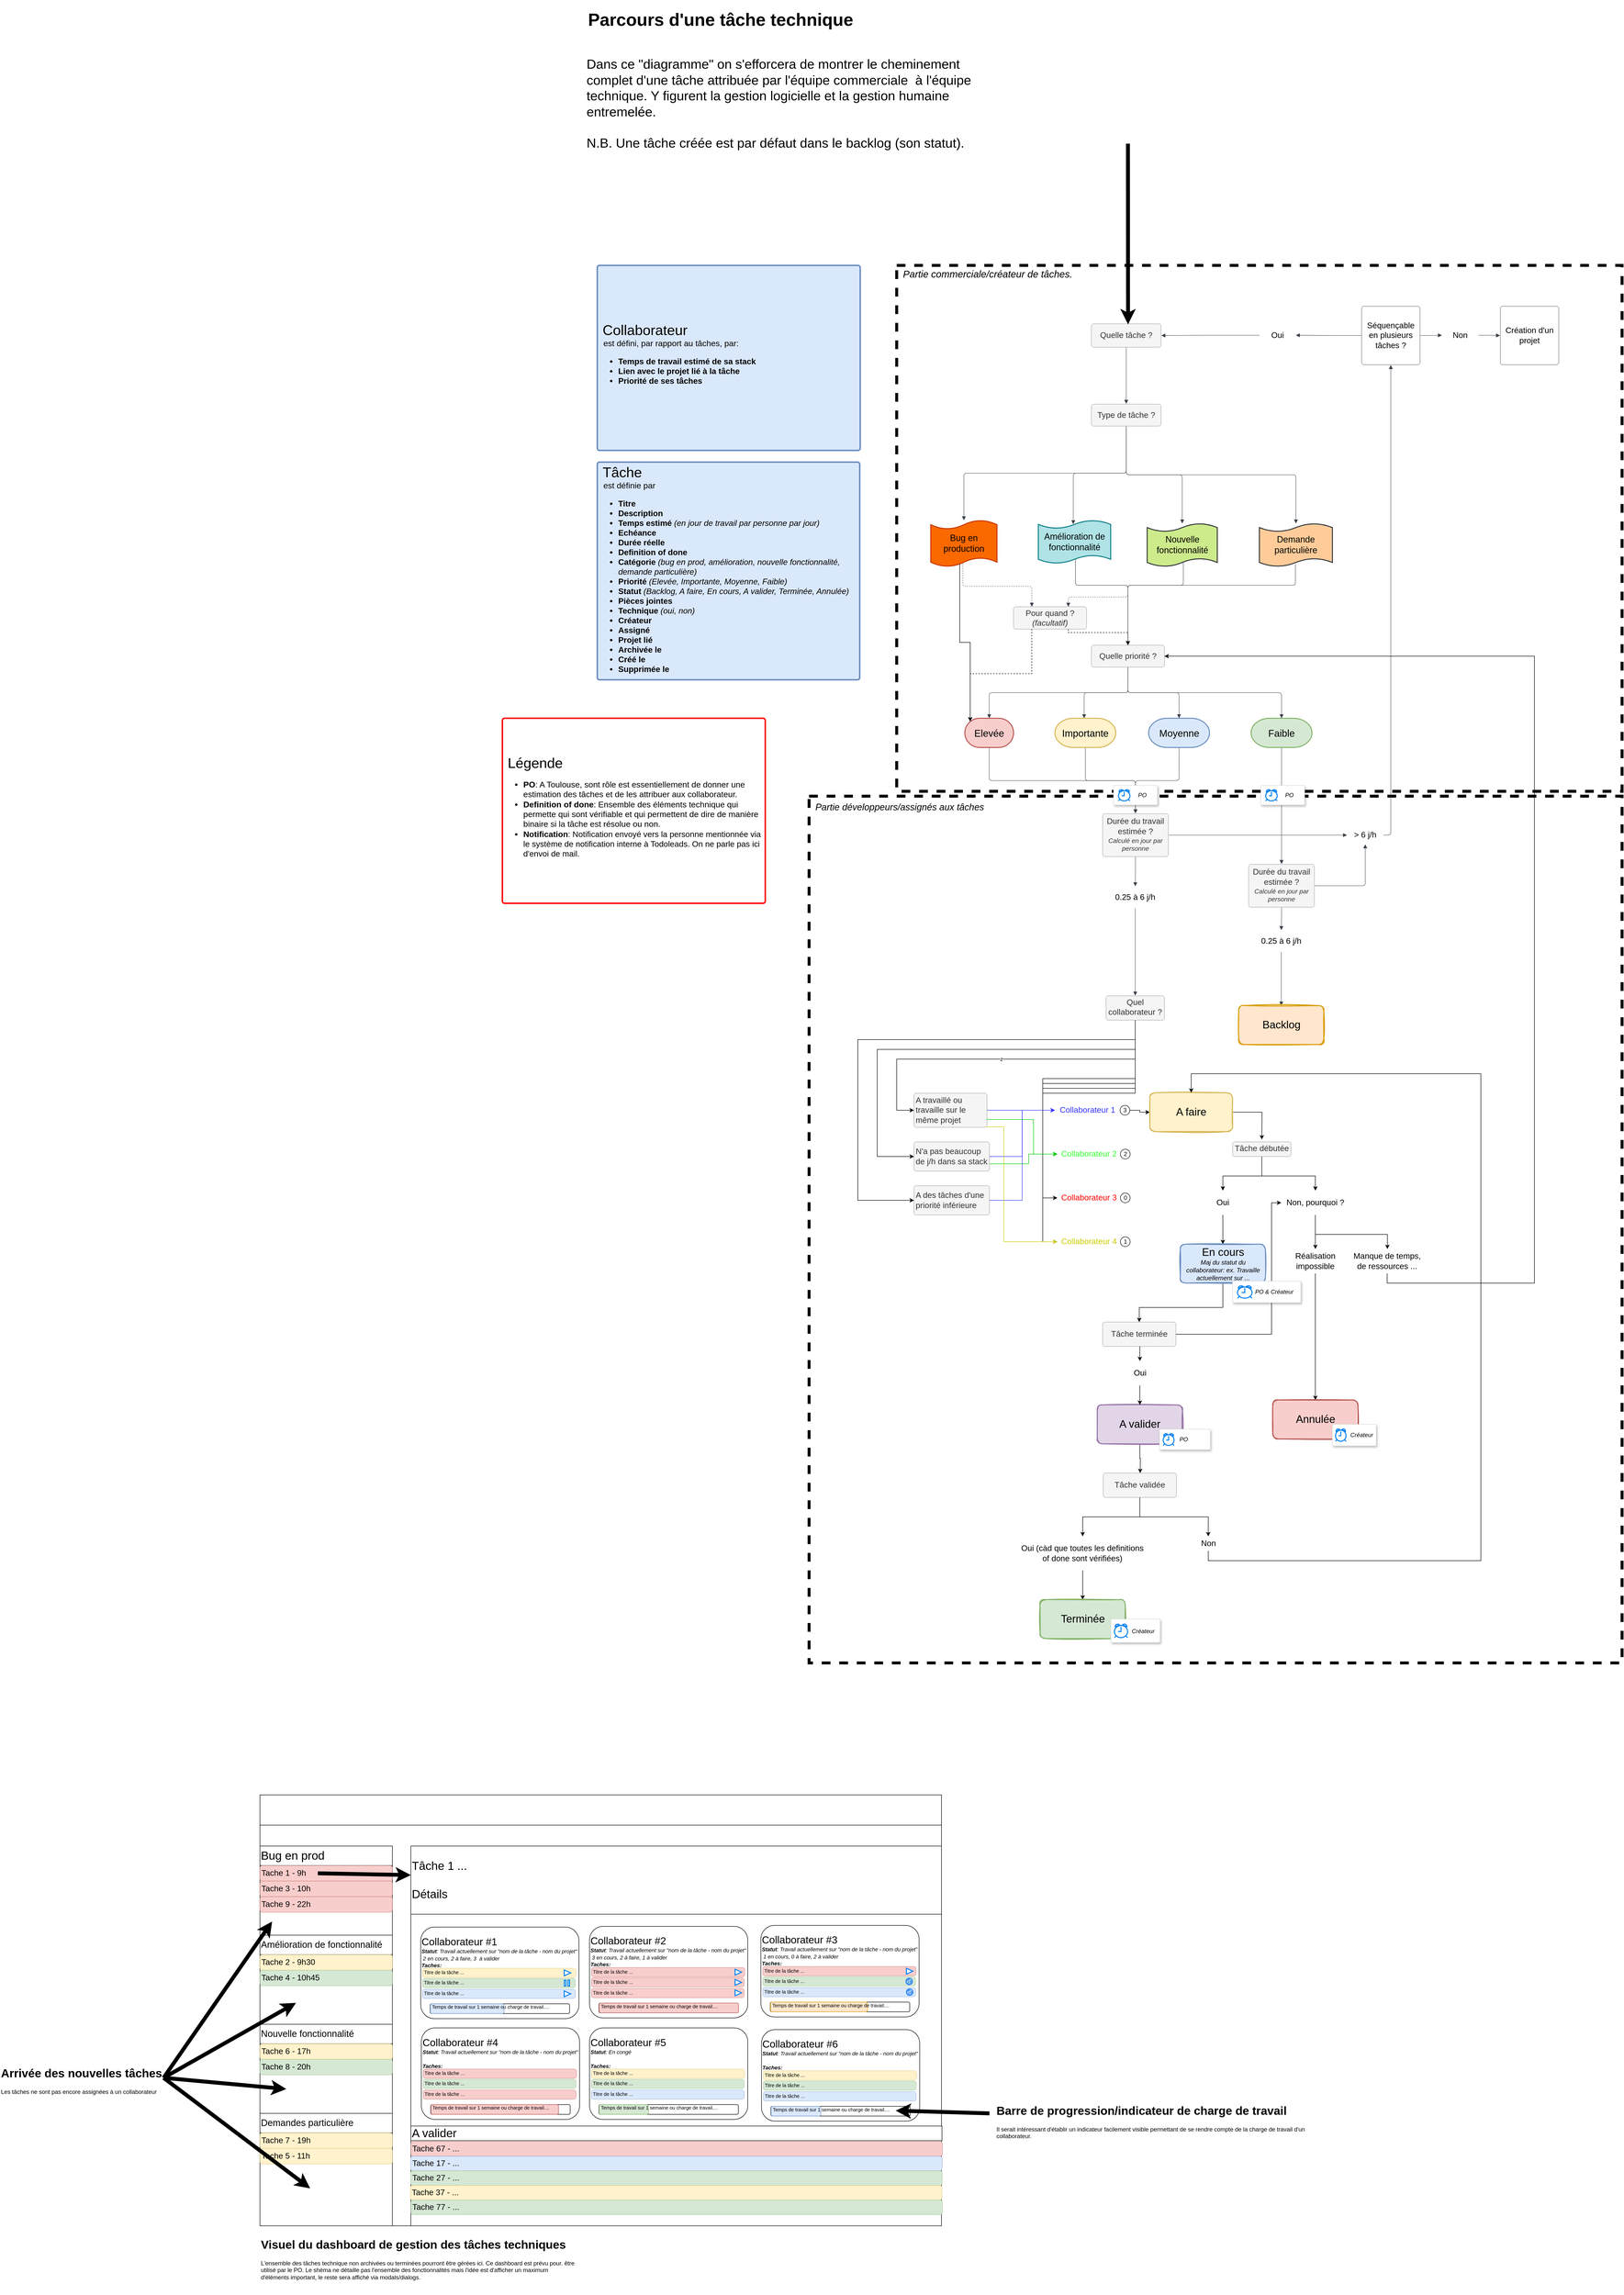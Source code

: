 <mxfile version="24.7.7">
  <diagram name="Page-1" id="fcZhdtvS9p5PEWPYI8Sy">
    <mxGraphModel dx="4308" dy="1767" grid="0" gridSize="10" guides="1" tooltips="1" connect="1" arrows="1" fold="1" page="1" pageScale="1" pageWidth="827" pageHeight="1169" math="0" shadow="0">
      <root>
        <mxCell id="0" />
        <mxCell id="1" parent="0" />
        <mxCell id="KmAEbtHQRBGaexXC9Sj9-1" value="" style="rounded=0;whiteSpace=wrap;html=1;fillColor=none;dashed=1;strokeWidth=6;" parent="1" vertex="1">
          <mxGeometry x="-1180" y="490" width="1670" height="1780" as="geometry" />
        </mxCell>
        <mxCell id="KmAEbtHQRBGaexXC9Sj9-2" value="" style="rounded=0;whiteSpace=wrap;html=1;fillColor=none;dashed=1;strokeWidth=6;" parent="1" vertex="1">
          <mxGeometry x="-1000" y="-600" width="1490" height="1080" as="geometry" />
        </mxCell>
        <mxCell id="7268VmPEQmdFCBt6fVRC-45" value="" style="html=1;jettySize=18;whiteSpace=wrap;overflow=block;blockSpacing=1;fontSize=13;strokeColor=#3a414a;strokeOpacity=100;strokeWidth=0.8;rounded=1;arcSize=12;edgeStyle=orthogonalEdgeStyle;startArrow=none;endArrow=block;endFill=1;exitX=0.5;exitY=1.017;exitPerimeter=0;lucidId=GWr79bhpcn.O;" parent="1" source="7268VmPEQmdFCBt6fVRC-58" target="7268VmPEQmdFCBt6fVRC-217" edge="1">
          <mxGeometry width="100" height="100" relative="1" as="geometry">
            <Array as="points" />
            <mxPoint x="-870" y="-60" as="targetPoint" />
          </mxGeometry>
        </mxCell>
        <mxCell id="7268VmPEQmdFCBt6fVRC-46" value="" style="html=1;jettySize=18;whiteSpace=wrap;overflow=block;blockSpacing=1;fontSize=13;strokeColor=#3a414a;strokeOpacity=100;strokeWidth=0.8;rounded=1;arcSize=12;edgeStyle=orthogonalEdgeStyle;startArrow=none;endArrow=block;endFill=1;exitX=0.5;exitY=1.017;exitPerimeter=0;entryX=0.483;entryY=0.091;entryPerimeter=0;lucidId=5Yr7krDCe1~g;entryDx=0;entryDy=0;" parent="1" source="7268VmPEQmdFCBt6fVRC-58" target="7268VmPEQmdFCBt6fVRC-223" edge="1">
          <mxGeometry width="100" height="100" relative="1" as="geometry">
            <Array as="points" />
            <mxPoint x="-630" y="-59" as="targetPoint" />
          </mxGeometry>
        </mxCell>
        <mxCell id="7268VmPEQmdFCBt6fVRC-47" value="" style="html=1;jettySize=18;whiteSpace=wrap;overflow=block;blockSpacing=1;fontSize=13;strokeColor=#3a414a;strokeOpacity=100;strokeWidth=0.8;rounded=1;arcSize=12;edgeStyle=orthogonalEdgeStyle;startArrow=none;endArrow=block;endFill=1;exitX=0.5;exitY=1.017;exitPerimeter=0;lucidId=9Yr7BtLrKn6U;" parent="1" source="7268VmPEQmdFCBt6fVRC-58" target="7268VmPEQmdFCBt6fVRC-225" edge="1">
          <mxGeometry width="100" height="100" relative="1" as="geometry">
            <Array as="points" />
            <mxPoint x="-420.0" y="-60" as="targetPoint" />
          </mxGeometry>
        </mxCell>
        <mxCell id="7268VmPEQmdFCBt6fVRC-48" value="" style="html=1;jettySize=18;whiteSpace=wrap;overflow=block;blockSpacing=1;fontSize=13;strokeColor=#3a414a;strokeOpacity=100;strokeWidth=0.8;rounded=1;arcSize=12;edgeStyle=orthogonalEdgeStyle;startArrow=none;endArrow=block;endFill=1;exitX=0.5;exitY=1.017;exitPerimeter=0;lucidId=.Yr72rbnCcZs;" parent="1" source="7268VmPEQmdFCBt6fVRC-58" target="7268VmPEQmdFCBt6fVRC-224" edge="1">
          <mxGeometry width="100" height="100" relative="1" as="geometry">
            <Array as="points" />
          </mxGeometry>
        </mxCell>
        <mxCell id="7268VmPEQmdFCBt6fVRC-49" value="" style="html=1;jettySize=18;whiteSpace=wrap;overflow=block;blockSpacing=1;fontSize=13;strokeColor=#3a414a;strokeOpacity=100;strokeWidth=0.8;rounded=1;arcSize=12;edgeStyle=orthogonalEdgeStyle;startArrow=none;endArrow=block;endFill=1;exitX=0.5;exitY=1.017;exitPerimeter=0;entryX=0.5;entryY=0;entryPerimeter=0;lucidId=xZr7r6feh.bM;entryDx=0;entryDy=0;" parent="1" source="7268VmPEQmdFCBt6fVRC-59" target="7268VmPEQmdFCBt6fVRC-218" edge="1">
          <mxGeometry width="100" height="100" relative="1" as="geometry">
            <Array as="points" />
            <mxPoint x="-810" y="330" as="targetPoint" />
          </mxGeometry>
        </mxCell>
        <mxCell id="7268VmPEQmdFCBt6fVRC-50" value="" style="html=1;jettySize=18;whiteSpace=wrap;overflow=block;blockSpacing=1;fontSize=13;strokeColor=#3a414a;strokeOpacity=100;strokeWidth=0.8;rounded=1;arcSize=12;edgeStyle=orthogonalEdgeStyle;startArrow=none;endArrow=block;endFill=1;exitX=0.5;exitY=1.017;exitPerimeter=0;entryX=0.48;entryY=0;entryPerimeter=0;lucidId=v0r7iEhE~4Hi;entryDx=0;entryDy=0;" parent="1" source="7268VmPEQmdFCBt6fVRC-59" target="7268VmPEQmdFCBt6fVRC-219" edge="1">
          <mxGeometry width="100" height="100" relative="1" as="geometry">
            <Array as="points" />
            <mxPoint x="-615.0" y="330" as="targetPoint" />
          </mxGeometry>
        </mxCell>
        <mxCell id="7268VmPEQmdFCBt6fVRC-51" value="" style="html=1;jettySize=18;whiteSpace=wrap;overflow=block;blockSpacing=1;fontSize=13;strokeColor=#3a414a;strokeOpacity=100;strokeWidth=0.8;rounded=1;arcSize=12;edgeStyle=orthogonalEdgeStyle;startArrow=none;endArrow=block;endFill=1;exitX=0.5;exitY=1.017;exitPerimeter=0;entryX=0.5;entryY=0;entryPerimeter=0;lucidId=y0r72r68KfXO;entryDx=0;entryDy=0;" parent="1" source="7268VmPEQmdFCBt6fVRC-59" target="7268VmPEQmdFCBt6fVRC-220" edge="1">
          <mxGeometry width="100" height="100" relative="1" as="geometry">
            <Array as="points" />
            <mxPoint x="-420" y="330" as="targetPoint" />
          </mxGeometry>
        </mxCell>
        <mxCell id="7268VmPEQmdFCBt6fVRC-52" value="" style="html=1;jettySize=18;whiteSpace=wrap;overflow=block;blockSpacing=1;fontSize=13;strokeColor=#3a414a;strokeOpacity=100;strokeWidth=0.8;rounded=1;arcSize=12;edgeStyle=orthogonalEdgeStyle;startArrow=none;endArrow=block;endFill=1;exitX=0.5;exitY=1.017;exitPerimeter=0;entryX=0.5;entryY=0;entryPerimeter=0;lucidId=C0r7mXWmIQKI;entryDx=0;entryDy=0;" parent="1" source="7268VmPEQmdFCBt6fVRC-59" target="7268VmPEQmdFCBt6fVRC-222" edge="1">
          <mxGeometry width="100" height="100" relative="1" as="geometry">
            <Array as="points" />
            <mxPoint x="-210" y="330" as="targetPoint" />
          </mxGeometry>
        </mxCell>
        <mxCell id="7268VmPEQmdFCBt6fVRC-53" value="&lt;div style=&quot;display: flex; justify-content: center; text-align: center; align-items: baseline; font-size: 0; line-height: 1.25;margin-top: -2px;&quot;&gt;&lt;span&gt;&lt;span style=&quot;font-size:16.7px;&quot;&gt;Durée du travail estimée ?&#xa;&lt;/span&gt;&lt;span style=&quot;font-size:13.3px;font-style: italic;&quot;&gt;Calculé en jour par personne&lt;/span&gt;&lt;/span&gt;&lt;/div&gt;" style="html=1;overflow=block;blockSpacing=1;whiteSpace=wrap;fontSize=13;spacing=3.8;strokeColor=#666666;rounded=1;absoluteArcSize=1;arcSize=9;fillColor=#f5f5f5;strokeWidth=NaN;lucidId=x1r7ZiWbzoMB;fontColor=#333333;" parent="1" vertex="1">
          <mxGeometry x="-577" y="526" width="135" height="88" as="geometry" />
        </mxCell>
        <mxCell id="7268VmPEQmdFCBt6fVRC-54" value="" style="html=1;jettySize=18;whiteSpace=wrap;overflow=block;blockSpacing=1;fontSize=13;strokeColor=#3a414a;strokeOpacity=100;strokeWidth=0.8;rounded=1;arcSize=12;edgeStyle=orthogonalEdgeStyle;startArrow=none;endArrow=block;endFill=1;exitX=0.484;exitY=0.933;exitPerimeter=0;entryX=0.25;entryY=0;lucidId=e2r7PKSp98cc;exitDx=0;exitDy=0;entryDx=0;entryDy=0;dashed=1;" parent="1" source="7268VmPEQmdFCBt6fVRC-217" target="KmAEbtHQRBGaexXC9Sj9-48" edge="1">
          <mxGeometry width="100" height="100" relative="1" as="geometry">
            <Array as="points">
              <mxPoint x="-864" y="59" />
              <mxPoint x="-722" y="59" />
            </Array>
            <mxPoint x="-870" as="sourcePoint" />
          </mxGeometry>
        </mxCell>
        <mxCell id="7268VmPEQmdFCBt6fVRC-55" value="" style="html=1;jettySize=18;whiteSpace=wrap;overflow=block;blockSpacing=1;fontSize=13;strokeColor=#3a414a;strokeOpacity=100;strokeWidth=0.8;rounded=1;arcSize=12;edgeStyle=orthogonalEdgeStyle;startArrow=none;endArrow=block;endFill=1;exitX=0.514;exitY=0.903;exitPerimeter=0;entryX=0.5;entryY=0;lucidId=j2r7BA~THjf5;exitDx=0;exitDy=0;entryDx=0;entryDy=0;" parent="1" source="7268VmPEQmdFCBt6fVRC-223" target="7268VmPEQmdFCBt6fVRC-59" edge="1">
          <mxGeometry width="100" height="100" relative="1" as="geometry">
            <Array as="points">
              <mxPoint x="-633" y="57" />
              <mxPoint x="-525" y="57" />
            </Array>
            <mxPoint x="-630" y="1" as="sourcePoint" />
          </mxGeometry>
        </mxCell>
        <mxCell id="7268VmPEQmdFCBt6fVRC-56" value="" style="html=1;jettySize=18;whiteSpace=wrap;overflow=block;blockSpacing=1;fontSize=13;strokeColor=#3a414a;strokeOpacity=100;strokeWidth=0.8;rounded=1;arcSize=12;edgeStyle=orthogonalEdgeStyle;startArrow=none;endArrow=block;endFill=1;exitX=0.516;exitY=0.875;exitPerimeter=0;lucidId=q2r7TWV4VOhJ;exitDx=0;exitDy=0;" parent="1" source="7268VmPEQmdFCBt6fVRC-225" target="7268VmPEQmdFCBt6fVRC-59" edge="1">
          <mxGeometry width="100" height="100" relative="1" as="geometry">
            <Array as="points">
              <mxPoint x="-411" y="57" />
              <mxPoint x="-525" y="57" />
            </Array>
            <mxPoint x="-420.0" as="sourcePoint" />
          </mxGeometry>
        </mxCell>
        <mxCell id="7268VmPEQmdFCBt6fVRC-57" value="" style="html=1;jettySize=18;whiteSpace=wrap;overflow=block;blockSpacing=1;fontSize=13;strokeColor=#3a414a;strokeOpacity=100;strokeWidth=0.8;rounded=1;arcSize=12;edgeStyle=orthogonalEdgeStyle;startArrow=none;endArrow=block;endFill=1;exitX=0.494;exitY=0.938;exitPerimeter=0;entryX=0.5;entryY=0;lucidId=u2r7fU8hXIdy;exitDx=0;exitDy=0;entryDx=0;entryDy=0;" parent="1" source="7268VmPEQmdFCBt6fVRC-224" target="7268VmPEQmdFCBt6fVRC-59" edge="1">
          <mxGeometry width="100" height="100" relative="1" as="geometry">
            <Array as="points">
              <mxPoint x="-181" y="57" />
              <mxPoint x="-525" y="57" />
            </Array>
          </mxGeometry>
        </mxCell>
        <mxCell id="7268VmPEQmdFCBt6fVRC-58" value="Type de tâche ?" style="html=1;overflow=block;blockSpacing=1;whiteSpace=wrap;fontSize=16.7;spacing=3.8;strokeColor=#666666;rounded=1;absoluteArcSize=1;arcSize=9;fillColor=#f5f5f5;strokeWidth=NaN;lucidId=j4r7KApGNP3D;fontColor=#333333;" parent="1" vertex="1">
          <mxGeometry x="-600" y="-315" width="143" height="45" as="geometry" />
        </mxCell>
        <mxCell id="7268VmPEQmdFCBt6fVRC-59" value="Quelle priorité ?" style="html=1;overflow=block;blockSpacing=1;whiteSpace=wrap;fontSize=16.7;spacing=3.8;strokeColor=#666666;rounded=1;absoluteArcSize=1;arcSize=9;fillColor=#f5f5f5;strokeWidth=NaN;lucidId=y4r7EGyVs_DY;fontColor=#333333;" parent="1" vertex="1">
          <mxGeometry x="-600" y="180" width="150" height="45" as="geometry" />
        </mxCell>
        <mxCell id="7268VmPEQmdFCBt6fVRC-60" value="" style="html=1;jettySize=18;whiteSpace=wrap;overflow=block;blockSpacing=1;fontSize=13;strokeColor=#3a414a;strokeOpacity=100;strokeWidth=0.8;rounded=1;arcSize=12;edgeStyle=orthogonalEdgeStyle;startArrow=none;endArrow=block;endFill=1;exitX=0.5;exitY=1;exitPerimeter=0;entryX=0.5;entryY=-0.009;entryPerimeter=0;lucidId=i6r7.LIMNPZT;exitDx=0;exitDy=0;" parent="1" source="7268VmPEQmdFCBt6fVRC-218" target="7268VmPEQmdFCBt6fVRC-53" edge="1">
          <mxGeometry width="100" height="100" relative="1" as="geometry">
            <Array as="points" />
            <mxPoint x="-810" y="390" as="sourcePoint" />
          </mxGeometry>
        </mxCell>
        <mxCell id="7268VmPEQmdFCBt6fVRC-61" value="" style="html=1;jettySize=18;whiteSpace=wrap;overflow=block;blockSpacing=1;fontSize=13;strokeColor=#3a414a;strokeOpacity=100;strokeWidth=0.8;rounded=1;arcSize=12;edgeStyle=orthogonalEdgeStyle;startArrow=none;endArrow=block;endFill=1;exitX=0.5;exitY=1;exitPerimeter=0;entryX=0.5;entryY=-0.009;entryPerimeter=0;lucidId=p6r7za8y9WH8;exitDx=0;exitDy=0;" parent="1" source="7268VmPEQmdFCBt6fVRC-219" target="7268VmPEQmdFCBt6fVRC-53" edge="1">
          <mxGeometry width="100" height="100" relative="1" as="geometry">
            <Array as="points" />
            <mxPoint x="-615.0" y="390" as="sourcePoint" />
          </mxGeometry>
        </mxCell>
        <mxCell id="7268VmPEQmdFCBt6fVRC-62" value="" style="html=1;jettySize=18;whiteSpace=wrap;overflow=block;blockSpacing=1;fontSize=13;strokeColor=#3a414a;strokeOpacity=100;strokeWidth=0.8;rounded=1;arcSize=12;edgeStyle=orthogonalEdgeStyle;startArrow=none;endArrow=block;endFill=1;exitX=0.5;exitY=1;exitPerimeter=0;entryX=0.5;entryY=-0.009;entryPerimeter=0;lucidId=B6r7BVNr0MH5;exitDx=0;exitDy=0;" parent="1" source="7268VmPEQmdFCBt6fVRC-220" target="7268VmPEQmdFCBt6fVRC-53" edge="1">
          <mxGeometry width="100" height="100" relative="1" as="geometry">
            <Array as="points" />
            <mxPoint x="-420" y="390" as="sourcePoint" />
          </mxGeometry>
        </mxCell>
        <mxCell id="7268VmPEQmdFCBt6fVRC-63" value="" style="html=1;jettySize=18;whiteSpace=wrap;overflow=block;blockSpacing=1;fontSize=13;strokeColor=#3a414a;strokeOpacity=100;strokeWidth=0.8;rounded=1;arcSize=12;edgeStyle=orthogonalEdgeStyle;startArrow=none;endArrow=block;endFill=1;entryX=0.5;entryY=-0.009;entryPerimeter=0;lucidId=F6r7zuVkJyv7;exitX=0.5;exitY=1;exitDx=0;exitDy=0;exitPerimeter=0;" parent="1" source="7268VmPEQmdFCBt6fVRC-222" target="7268VmPEQmdFCBt6fVRC-85" edge="1">
          <mxGeometry width="100" height="100" relative="1" as="geometry">
            <Array as="points" />
            <mxPoint x="-209" y="390" as="sourcePoint" />
          </mxGeometry>
        </mxCell>
        <mxCell id="7268VmPEQmdFCBt6fVRC-64" value="" style="html=1;jettySize=18;whiteSpace=wrap;overflow=block;blockSpacing=1;fontSize=13;strokeColor=#3a414a;strokeOpacity=100;strokeWidth=0.8;rounded=1;arcSize=12;edgeStyle=orthogonalEdgeStyle;startArrow=none;endArrow=block;endFill=1;exitX=0.5;exitY=1.009;exitPerimeter=0;entryX=0.5;entryY=0;entryPerimeter=0;lucidId=V6r7g9qa6I1i;" parent="1" source="7268VmPEQmdFCBt6fVRC-53" target="7268VmPEQmdFCBt6fVRC-65" edge="1">
          <mxGeometry width="100" height="100" relative="1" as="geometry">
            <Array as="points" />
          </mxGeometry>
        </mxCell>
        <mxCell id="7268VmPEQmdFCBt6fVRC-65" value="0.25 à 6 j/h" style="html=1;overflow=block;blockSpacing=1;whiteSpace=wrap;fontSize=16.7;spacing=3.8;strokeOpacity=0;fillOpacity=0;rounded=1;absoluteArcSize=1;arcSize=9;fillColor=#ffffff;strokeWidth=NaN;lucidId=X6r7Kn.4M4vJ;" parent="1" vertex="1">
          <mxGeometry x="-555" y="675" width="90" height="45" as="geometry" />
        </mxCell>
        <mxCell id="7268VmPEQmdFCBt6fVRC-66" value="" style="html=1;jettySize=18;whiteSpace=wrap;overflow=block;blockSpacing=1;fontSize=13;strokeColor=#3a414a;strokeOpacity=100;strokeWidth=0.8;rounded=1;arcSize=12;edgeStyle=orthogonalEdgeStyle;startArrow=none;endArrow=block;endFill=1;exitX=1.006;exitY=0.5;exitPerimeter=0;entryX=0;entryY=0.5;entryPerimeter=0;lucidId=y7r762tDR9xW;" parent="1" source="7268VmPEQmdFCBt6fVRC-53" target="7268VmPEQmdFCBt6fVRC-67" edge="1">
          <mxGeometry width="100" height="100" relative="1" as="geometry">
            <Array as="points" />
          </mxGeometry>
        </mxCell>
        <mxCell id="7268VmPEQmdFCBt6fVRC-67" value="&amp;gt; 6 j/h" style="html=1;overflow=block;blockSpacing=1;whiteSpace=wrap;fontSize=16.7;spacing=3.8;strokeOpacity=0;fillOpacity=0;rounded=1;absoluteArcSize=1;arcSize=9;fillColor=#ffffff;strokeWidth=NaN;lucidId=z7r7cQ-Ino3h;" parent="1" vertex="1">
          <mxGeometry x="-75" y="551" width="75" height="38" as="geometry" />
        </mxCell>
        <mxCell id="7268VmPEQmdFCBt6fVRC-68" value="" style="html=1;jettySize=18;whiteSpace=wrap;overflow=block;blockSpacing=1;fontSize=13;strokeColor=#3a414a;strokeOpacity=100;strokeWidth=0.8;rounded=1;arcSize=12;edgeStyle=orthogonalEdgeStyle;startArrow=none;endArrow=block;endFill=1;exitX=1;exitY=0.5;exitPerimeter=0;entryX=0.5;entryY=1.006;entryPerimeter=0;lucidId=.7r77-tQ36O4;" parent="1" source="7268VmPEQmdFCBt6fVRC-67" target="7268VmPEQmdFCBt6fVRC-69" edge="1">
          <mxGeometry width="100" height="100" relative="1" as="geometry">
            <Array as="points">
              <mxPoint x="15" y="570" />
            </Array>
          </mxGeometry>
        </mxCell>
        <mxCell id="7268VmPEQmdFCBt6fVRC-69" value="Séquençable en plusieurs tâches ?" style="html=1;overflow=block;blockSpacing=1;whiteSpace=wrap;fontSize=16.7;spacing=3.8;strokeColor=#000000;rounded=1;absoluteArcSize=1;arcSize=9;fillColor=none;strokeWidth=NaN;lucidId=~7r7wULAlt~f;" parent="1" vertex="1">
          <mxGeometry x="-45" y="-516" width="120" height="120" as="geometry" />
        </mxCell>
        <mxCell id="7268VmPEQmdFCBt6fVRC-70" value="" style="html=1;jettySize=18;whiteSpace=wrap;overflow=block;blockSpacing=1;fontSize=13;strokeColor=#3a414a;strokeOpacity=100;strokeWidth=0.8;rounded=1;arcSize=12;edgeStyle=orthogonalEdgeStyle;startArrow=none;endArrow=block;endFill=1;exitX=-0.006;exitY=0.5;exitPerimeter=0;entryX=1;entryY=0.5;entryPerimeter=0;lucidId=B_r7NjkyLdqk;" parent="1" source="7268VmPEQmdFCBt6fVRC-69" target="7268VmPEQmdFCBt6fVRC-71" edge="1">
          <mxGeometry width="100" height="100" relative="1" as="geometry">
            <Array as="points" />
          </mxGeometry>
        </mxCell>
        <mxCell id="7268VmPEQmdFCBt6fVRC-71" value="Oui" style="html=1;overflow=block;blockSpacing=1;whiteSpace=wrap;fontSize=16.7;spacing=3.8;strokeOpacity=0;fillOpacity=0;rounded=1;absoluteArcSize=1;arcSize=9;fillColor=#ffffff;strokeWidth=NaN;lucidId=C_r7Z1mVk2do;" parent="1" vertex="1">
          <mxGeometry x="-255" y="-479" width="75" height="45" as="geometry" />
        </mxCell>
        <mxCell id="7268VmPEQmdFCBt6fVRC-72" value="" style="html=1;jettySize=18;whiteSpace=wrap;overflow=block;blockSpacing=1;fontSize=13;strokeColor=#3a414a;strokeOpacity=100;strokeWidth=0.8;rounded=1;arcSize=12;edgeStyle=orthogonalEdgeStyle;startArrow=none;endArrow=block;endFill=1;exitX=0;exitY=0.5;exitPerimeter=0;entryX=1.005;entryY=0.5;entryPerimeter=0;lucidId=K_r78cQTjE8Y;" parent="1" source="7268VmPEQmdFCBt6fVRC-71" target="7268VmPEQmdFCBt6fVRC-91" edge="1">
          <mxGeometry width="100" height="100" relative="1" as="geometry">
            <Array as="points" />
          </mxGeometry>
        </mxCell>
        <mxCell id="7268VmPEQmdFCBt6fVRC-73" value="" style="html=1;jettySize=18;whiteSpace=wrap;overflow=block;blockSpacing=1;fontSize=13;strokeColor=#3a414a;strokeOpacity=100;strokeWidth=0.8;rounded=1;arcSize=12;edgeStyle=orthogonalEdgeStyle;startArrow=none;endArrow=block;endFill=1;exitX=1.006;exitY=0.5;exitPerimeter=0;entryX=0;entryY=0.5;entryPerimeter=0;lucidId=S_r7kf0IIELZ;" parent="1" source="7268VmPEQmdFCBt6fVRC-69" target="7268VmPEQmdFCBt6fVRC-74" edge="1">
          <mxGeometry width="100" height="100" relative="1" as="geometry">
            <Array as="points" />
          </mxGeometry>
        </mxCell>
        <mxCell id="7268VmPEQmdFCBt6fVRC-74" value="Non" style="html=1;overflow=block;blockSpacing=1;whiteSpace=wrap;fontSize=16.7;spacing=3.8;strokeOpacity=0;fillOpacity=0;rounded=1;absoluteArcSize=1;arcSize=9;fillColor=#ffffff;strokeWidth=NaN;lucidId=T_r7yN.Xvmcp;" parent="1" vertex="1">
          <mxGeometry x="120" y="-479" width="75" height="45" as="geometry" />
        </mxCell>
        <mxCell id="7268VmPEQmdFCBt6fVRC-75" value="" style="html=1;jettySize=18;whiteSpace=wrap;overflow=block;blockSpacing=1;fontSize=13;strokeColor=#3a414a;strokeOpacity=100;strokeWidth=0.8;rounded=1;arcSize=12;edgeStyle=orthogonalEdgeStyle;startArrow=none;endArrow=block;endFill=1;exitX=1;exitY=0.5;exitPerimeter=0;entryX=-0.006;entryY=0.5;entryPerimeter=0;lucidId=-_r7Xxgt.JMU;" parent="1" source="7268VmPEQmdFCBt6fVRC-74" target="7268VmPEQmdFCBt6fVRC-76" edge="1">
          <mxGeometry width="100" height="100" relative="1" as="geometry">
            <Array as="points" />
          </mxGeometry>
        </mxCell>
        <mxCell id="7268VmPEQmdFCBt6fVRC-76" value="Création d&#39;un projet" style="html=1;overflow=block;blockSpacing=1;whiteSpace=wrap;fontSize=16.7;spacing=3.8;strokeColor=#000000;rounded=1;absoluteArcSize=1;arcSize=9;fillColor=none;strokeWidth=NaN;lucidId=__r7heEoI50M;" parent="1" vertex="1">
          <mxGeometry x="240" y="-516" width="120" height="120" as="geometry" />
        </mxCell>
        <mxCell id="7268VmPEQmdFCBt6fVRC-80" value="" style="html=1;overflow=block;blockSpacing=1;whiteSpace=wrap;fontSize=16.7;align=center;spacing=3.8;strokeOpacity=0;fillOpacity=0;rounded=1;absoluteArcSize=1;arcSize=9;fillColor=#ffffff;strokeWidth=NaN;lucidId=cas78cJPZkww;" parent="1" vertex="1">
          <mxGeometry x="-270" y="-60" width="180" height="60" as="geometry" />
        </mxCell>
        <mxCell id="7268VmPEQmdFCBt6fVRC-85" value="&lt;div style=&quot;display: flex; justify-content: center; text-align: center; align-items: baseline; font-size: 0; line-height: 1.25;margin-top: -2px;&quot;&gt;&lt;span&gt;&lt;span style=&quot;font-size:16.7px;&quot;&gt;Durée du travail estimée ?&#xa;&lt;/span&gt;&lt;span style=&quot;font-size:13.3px;font-style: italic;&quot;&gt;Calculé en jour par personne&lt;/span&gt;&lt;/span&gt;&lt;/div&gt;" style="html=1;overflow=block;blockSpacing=1;whiteSpace=wrap;fontSize=13;spacing=3.8;strokeColor=#666666;rounded=1;absoluteArcSize=1;arcSize=9;fillColor=#f5f5f5;strokeWidth=NaN;lucidId=wbs7ypl_VjJa;fontColor=#333333;" parent="1" vertex="1">
          <mxGeometry x="-277" y="630" width="135" height="88" as="geometry" />
        </mxCell>
        <mxCell id="7268VmPEQmdFCBt6fVRC-86" value="" style="html=1;jettySize=18;whiteSpace=wrap;overflow=block;blockSpacing=1;fontSize=13;strokeColor=#3a414a;strokeOpacity=100;strokeWidth=0.8;rounded=1;arcSize=12;edgeStyle=orthogonalEdgeStyle;startArrow=none;endArrow=block;endFill=1;exitX=1.006;exitY=0.5;exitPerimeter=0;entryX=0.5;entryY=1;entryPerimeter=0;lucidId=7bs7uB7d7-~h;" parent="1" source="7268VmPEQmdFCBt6fVRC-85" target="7268VmPEQmdFCBt6fVRC-67" edge="1">
          <mxGeometry width="100" height="100" relative="1" as="geometry">
            <Array as="points" />
          </mxGeometry>
        </mxCell>
        <mxCell id="7268VmPEQmdFCBt6fVRC-87" value="0.25 à 6 j/h" style="html=1;overflow=block;blockSpacing=1;whiteSpace=wrap;fontSize=16.7;spacing=3.8;strokeOpacity=0;fillOpacity=0;rounded=1;absoluteArcSize=1;arcSize=9;fillColor=#ffffff;strokeWidth=NaN;lucidId=ycs7k-iV7Tm~;" parent="1" vertex="1">
          <mxGeometry x="-255" y="765" width="90" height="45" as="geometry" />
        </mxCell>
        <mxCell id="7268VmPEQmdFCBt6fVRC-88" value="" style="html=1;jettySize=18;whiteSpace=wrap;overflow=block;blockSpacing=1;fontSize=13;strokeColor=#3a414a;strokeOpacity=100;strokeWidth=0.8;rounded=1;arcSize=12;edgeStyle=orthogonalEdgeStyle;startArrow=none;endArrow=block;endFill=1;exitX=0.5;exitY=1.009;exitPerimeter=0;entryX=0.5;entryY=0;entryPerimeter=0;lucidId=Kcs7-iPhEJoN;" parent="1" source="7268VmPEQmdFCBt6fVRC-85" target="7268VmPEQmdFCBt6fVRC-87" edge="1">
          <mxGeometry width="100" height="100" relative="1" as="geometry">
            <Array as="points" />
          </mxGeometry>
        </mxCell>
        <mxCell id="7268VmPEQmdFCBt6fVRC-89" value="" style="html=1;jettySize=18;whiteSpace=wrap;overflow=block;blockSpacing=1;fontSize=13;strokeColor=#3a414a;strokeOpacity=100;strokeWidth=0.8;rounded=1;arcSize=12;edgeStyle=orthogonalEdgeStyle;startArrow=none;endArrow=block;endFill=1;exitX=0.5;exitY=1;exitPerimeter=0;lucidId=7cs7XB3quXUA;" parent="1" source="7268VmPEQmdFCBt6fVRC-87" target="7268VmPEQmdFCBt6fVRC-212" edge="1">
          <mxGeometry width="100" height="100" relative="1" as="geometry">
            <Array as="points" />
            <mxPoint x="-210" y="915" as="targetPoint" />
          </mxGeometry>
        </mxCell>
        <mxCell id="7268VmPEQmdFCBt6fVRC-91" value="Quelle tâche ?" style="html=1;overflow=block;blockSpacing=1;whiteSpace=wrap;fontSize=16.7;spacing=3.8;rounded=1;absoluteArcSize=1;arcSize=9;strokeWidth=NaN;lucidId=9es7En538.l.;fillColor=#f5f5f5;fontColor=#333333;strokeColor=#666666;" parent="1" vertex="1">
          <mxGeometry x="-600" y="-480" width="143" height="48" as="geometry" />
        </mxCell>
        <mxCell id="7268VmPEQmdFCBt6fVRC-92" value="" style="html=1;jettySize=18;whiteSpace=wrap;overflow=block;blockSpacing=1;fontSize=13;strokeColor=#3a414a;strokeOpacity=100;strokeWidth=0.8;rounded=1;arcSize=12;edgeStyle=orthogonalEdgeStyle;startArrow=none;endArrow=block;endFill=1;exitX=0.5;exitY=1.016;exitPerimeter=0;entryX=0.5;entryY=-0.017;entryPerimeter=0;lucidId=yfs7n4fkxC1-;" parent="1" source="7268VmPEQmdFCBt6fVRC-91" target="7268VmPEQmdFCBt6fVRC-58" edge="1">
          <mxGeometry width="100" height="100" relative="1" as="geometry">
            <Array as="points" />
          </mxGeometry>
        </mxCell>
        <mxCell id="7268VmPEQmdFCBt6fVRC-93" value="" style="html=1;jettySize=18;whiteSpace=wrap;overflow=block;blockSpacing=1;fontSize=13;strokeColor=#3a414a;strokeOpacity=100;strokeWidth=0.8;rounded=1;arcSize=12;edgeStyle=orthogonalEdgeStyle;startArrow=none;endArrow=block;endFill=1;exitX=0.5;exitY=1;exitPerimeter=0;entryX=0.5;entryY=-0.01;entryPerimeter=0;lucidId=Ogs7yv3sAOYD;" parent="1" source="7268VmPEQmdFCBt6fVRC-65" target="7268VmPEQmdFCBt6fVRC-94" edge="1">
          <mxGeometry width="100" height="100" relative="1" as="geometry">
            <Array as="points" />
          </mxGeometry>
        </mxCell>
        <mxCell id="7268VmPEQmdFCBt6fVRC-104" value="z" style="edgeStyle=orthogonalEdgeStyle;rounded=0;orthogonalLoop=1;jettySize=auto;html=1;exitX=0.5;exitY=1;exitDx=0;exitDy=0;entryX=0;entryY=0.5;entryDx=0;entryDy=0;" parent="1" source="7268VmPEQmdFCBt6fVRC-94" target="7268VmPEQmdFCBt6fVRC-105" edge="1">
          <mxGeometry relative="1" as="geometry">
            <mxPoint x="-980" y="1140" as="targetPoint" />
            <Array as="points">
              <mxPoint x="-510" y="1030" />
              <mxPoint x="-1000" y="1030" />
              <mxPoint x="-1000" y="1135" />
            </Array>
          </mxGeometry>
        </mxCell>
        <mxCell id="7268VmPEQmdFCBt6fVRC-130" style="edgeStyle=orthogonalEdgeStyle;rounded=0;orthogonalLoop=1;jettySize=auto;html=1;exitX=0.5;exitY=1;exitDx=0;exitDy=0;entryX=0;entryY=0.5;entryDx=0;entryDy=0;" parent="1" source="7268VmPEQmdFCBt6fVRC-94" target="7268VmPEQmdFCBt6fVRC-108" edge="1">
          <mxGeometry relative="1" as="geometry">
            <Array as="points">
              <mxPoint x="-510" y="990" />
              <mxPoint x="-1080" y="990" />
              <mxPoint x="-1080" y="1320" />
            </Array>
          </mxGeometry>
        </mxCell>
        <mxCell id="7268VmPEQmdFCBt6fVRC-228" style="edgeStyle=orthogonalEdgeStyle;rounded=0;orthogonalLoop=1;jettySize=auto;html=1;exitX=0.5;exitY=1;exitDx=0;exitDy=0;entryX=0;entryY=0.5;entryDx=0;entryDy=0;" parent="1" source="7268VmPEQmdFCBt6fVRC-94" target="7268VmPEQmdFCBt6fVRC-98" edge="1">
          <mxGeometry relative="1" as="geometry">
            <mxPoint x="-680" y="1140" as="targetPoint" />
            <Array as="points">
              <mxPoint x="-510" y="1070" />
              <mxPoint x="-700" y="1070" />
              <mxPoint x="-700" y="1135" />
            </Array>
          </mxGeometry>
        </mxCell>
        <mxCell id="7268VmPEQmdFCBt6fVRC-230" style="edgeStyle=orthogonalEdgeStyle;rounded=0;orthogonalLoop=1;jettySize=auto;html=1;exitX=0.5;exitY=1;exitDx=0;exitDy=0;entryX=0;entryY=0.5;entryDx=0;entryDy=0;" parent="1" source="7268VmPEQmdFCBt6fVRC-94" target="7268VmPEQmdFCBt6fVRC-140" edge="1">
          <mxGeometry relative="1" as="geometry">
            <Array as="points">
              <mxPoint x="-510" y="1080" />
              <mxPoint x="-700" y="1080" />
              <mxPoint x="-700" y="1225" />
            </Array>
          </mxGeometry>
        </mxCell>
        <mxCell id="7268VmPEQmdFCBt6fVRC-231" style="edgeStyle=orthogonalEdgeStyle;rounded=0;orthogonalLoop=1;jettySize=auto;html=1;exitX=0.5;exitY=1;exitDx=0;exitDy=0;entryX=0;entryY=0.5;entryDx=0;entryDy=0;" parent="1" source="7268VmPEQmdFCBt6fVRC-94" target="7268VmPEQmdFCBt6fVRC-152" edge="1">
          <mxGeometry relative="1" as="geometry">
            <Array as="points">
              <mxPoint x="-510" y="1090" />
              <mxPoint x="-700" y="1090" />
              <mxPoint x="-700" y="1315" />
            </Array>
          </mxGeometry>
        </mxCell>
        <mxCell id="7268VmPEQmdFCBt6fVRC-232" style="edgeStyle=orthogonalEdgeStyle;rounded=0;orthogonalLoop=1;jettySize=auto;html=1;exitX=0.5;exitY=1;exitDx=0;exitDy=0;entryX=0;entryY=0.5;entryDx=0;entryDy=0;" parent="1" source="7268VmPEQmdFCBt6fVRC-94" target="7268VmPEQmdFCBt6fVRC-155" edge="1">
          <mxGeometry relative="1" as="geometry">
            <mxPoint x="-680" y="1370" as="targetPoint" />
            <Array as="points">
              <mxPoint x="-510" y="1100" />
              <mxPoint x="-700" y="1100" />
              <mxPoint x="-700" y="1405" />
            </Array>
          </mxGeometry>
        </mxCell>
        <mxCell id="7268VmPEQmdFCBt6fVRC-94" value="Quel collaborateur ?&lt;div&gt;&lt;br&gt;&lt;/div&gt;" style="html=1;overflow=block;blockSpacing=1;whiteSpace=wrap;fontSize=16.7;spacing=3.8;strokeColor=#666666;rounded=1;absoluteArcSize=1;arcSize=9;fillColor=#f5f5f5;strokeWidth=NaN;lucidId=Qgs722q_PT3A;align=center;fontColor=#333333;" parent="1" vertex="1">
          <mxGeometry x="-570" y="900" width="120" height="50" as="geometry" />
        </mxCell>
        <mxCell id="7268VmPEQmdFCBt6fVRC-131" style="edgeStyle=orthogonalEdgeStyle;rounded=0;orthogonalLoop=1;jettySize=auto;html=1;exitX=1;exitY=0.5;exitDx=0;exitDy=0;entryX=0;entryY=0.5;entryDx=0;entryDy=0;fillColor=#dae8fc;strokeColor=#3333FF;fontColor=#3333FF;" parent="1" source="7268VmPEQmdFCBt6fVRC-105" target="7268VmPEQmdFCBt6fVRC-98" edge="1">
          <mxGeometry relative="1" as="geometry" />
        </mxCell>
        <mxCell id="7268VmPEQmdFCBt6fVRC-105" value="&lt;div&gt;A travaillé ou travaille sur le même projet&lt;/div&gt;" style="html=1;overflow=block;blockSpacing=1;whiteSpace=wrap;fontSize=16.7;spacing=3.8;strokeColor=#666666;rounded=1;absoluteArcSize=1;arcSize=9;fillColor=#f5f5f5;strokeWidth=NaN;lucidId=Qgs722q_PT3A;align=left;fontColor=#333333;" parent="1" vertex="1">
          <mxGeometry x="-964.5" y="1100" width="150" height="70" as="geometry" />
        </mxCell>
        <mxCell id="7268VmPEQmdFCBt6fVRC-142" style="edgeStyle=orthogonalEdgeStyle;rounded=0;orthogonalLoop=1;jettySize=auto;html=1;entryX=0;entryY=0.5;entryDx=0;entryDy=0;strokeColor=#00CC00;exitX=1;exitY=0.75;exitDx=0;exitDy=0;" parent="1" source="7268VmPEQmdFCBt6fVRC-107" target="7268VmPEQmdFCBt6fVRC-140" edge="1">
          <mxGeometry relative="1" as="geometry">
            <mxPoint x="-690" y="1270" as="sourcePoint" />
            <mxPoint x="-590.5" y="1275" as="targetPoint" />
            <Array as="points">
              <mxPoint x="-729" y="1245" />
              <mxPoint x="-729" y="1225" />
            </Array>
          </mxGeometry>
        </mxCell>
        <mxCell id="7268VmPEQmdFCBt6fVRC-107" value="N&#39;a pas beaucoup de j/h dans sa stack" style="html=1;overflow=block;blockSpacing=1;whiteSpace=wrap;fontSize=16.7;spacing=3.8;strokeColor=#666666;rounded=1;absoluteArcSize=1;arcSize=9;fillColor=#f5f5f5;strokeWidth=NaN;lucidId=Qgs722q_PT3A;align=left;fontColor=#333333;" parent="1" vertex="1">
          <mxGeometry x="-964.5" y="1200" width="155" height="60" as="geometry" />
        </mxCell>
        <mxCell id="7268VmPEQmdFCBt6fVRC-108" value="A des tâches d&#39;une priorité inférieure" style="html=1;overflow=block;blockSpacing=1;whiteSpace=wrap;fontSize=16.7;spacing=3.8;strokeColor=#666666;rounded=1;absoluteArcSize=1;arcSize=9;fillColor=#f5f5f5;strokeWidth=NaN;lucidId=Qgs722q_PT3A;align=left;fontColor=#333333;" parent="1" vertex="1">
          <mxGeometry x="-964.5" y="1290" width="155" height="60" as="geometry" />
        </mxCell>
        <mxCell id="7268VmPEQmdFCBt6fVRC-129" style="edgeStyle=orthogonalEdgeStyle;rounded=0;orthogonalLoop=1;jettySize=auto;html=1;exitX=0.5;exitY=1;exitDx=0;exitDy=0;entryX=0;entryY=0.5;entryDx=0;entryDy=0;" parent="1" source="7268VmPEQmdFCBt6fVRC-94" target="7268VmPEQmdFCBt6fVRC-107" edge="1">
          <mxGeometry relative="1" as="geometry">
            <mxPoint x="-954" y="1149" as="targetPoint" />
            <mxPoint x="-500" y="960" as="sourcePoint" />
            <Array as="points">
              <mxPoint x="-510" y="1010" />
              <mxPoint x="-1040" y="1010" />
              <mxPoint x="-1040" y="1230" />
            </Array>
          </mxGeometry>
        </mxCell>
        <mxCell id="7268VmPEQmdFCBt6fVRC-132" value="" style="group;fontColor=#3333FF;" parent="1" vertex="1" connectable="0">
          <mxGeometry x="-675" y="1120" width="154.5" height="65" as="geometry" />
        </mxCell>
        <mxCell id="7268VmPEQmdFCBt6fVRC-98" value="&lt;font color=&quot;#3333ff&quot;&gt;Collaborateur 1&lt;/font&gt;" style="html=1;overflow=block;blockSpacing=1;whiteSpace=wrap;fontSize=16.7;spacing=3.8;strokeColor=#unset;rounded=1;absoluteArcSize=1;arcSize=9;fillColor=none;strokeWidth=NaN;lucidId=vhs7WFJ5v-HP;" parent="7268VmPEQmdFCBt6fVRC-132" vertex="1">
          <mxGeometry width="133.831" height="30" as="geometry" />
        </mxCell>
        <mxCell id="7268VmPEQmdFCBt6fVRC-116" value="3" style="ellipse;whiteSpace=wrap;html=1;aspect=fixed;" parent="7268VmPEQmdFCBt6fVRC-132" vertex="1">
          <mxGeometry x="133.831" y="5" width="20" height="20" as="geometry" />
        </mxCell>
        <mxCell id="7268VmPEQmdFCBt6fVRC-134" style="edgeStyle=orthogonalEdgeStyle;rounded=0;orthogonalLoop=1;jettySize=auto;html=1;exitX=1;exitY=0.5;exitDx=0;exitDy=0;entryX=0;entryY=0.5;entryDx=0;entryDy=0;fillColor=#dae8fc;strokeColor=#3333FF;fontColor=#3333FF;" parent="1" source="7268VmPEQmdFCBt6fVRC-107" target="7268VmPEQmdFCBt6fVRC-98" edge="1">
          <mxGeometry relative="1" as="geometry">
            <mxPoint x="-834" y="1149" as="sourcePoint" />
            <mxPoint x="-664" y="1149" as="targetPoint" />
          </mxGeometry>
        </mxCell>
        <mxCell id="7268VmPEQmdFCBt6fVRC-138" style="edgeStyle=orthogonalEdgeStyle;rounded=0;orthogonalLoop=1;jettySize=auto;html=1;exitX=1;exitY=0.5;exitDx=0;exitDy=0;entryX=0;entryY=0.5;entryDx=0;entryDy=0;fillColor=#dae8fc;strokeColor=#3333FF;fontColor=#3333FF;" parent="1" source="7268VmPEQmdFCBt6fVRC-108" target="7268VmPEQmdFCBt6fVRC-98" edge="1">
          <mxGeometry relative="1" as="geometry">
            <mxPoint x="-799" y="1240" as="sourcePoint" />
            <mxPoint x="-664" y="1149" as="targetPoint" />
          </mxGeometry>
        </mxCell>
        <mxCell id="7268VmPEQmdFCBt6fVRC-139" value="" style="group;fontColor=#00CC00;" parent="1" vertex="1" connectable="0">
          <mxGeometry x="-670" y="1210" width="149.5" height="30" as="geometry" />
        </mxCell>
        <mxCell id="7268VmPEQmdFCBt6fVRC-140" value="&lt;font color=&quot;#33ff33&quot;&gt;Collaborateur 2&lt;/font&gt;" style="html=1;overflow=block;blockSpacing=1;whiteSpace=wrap;fontSize=16.7;spacing=3.8;strokeColor=#unset;rounded=1;absoluteArcSize=1;arcSize=9;fillColor=none;strokeWidth=NaN;lucidId=vhs7WFJ5v-HP;" parent="7268VmPEQmdFCBt6fVRC-139" vertex="1">
          <mxGeometry width="129.5" height="30" as="geometry" />
        </mxCell>
        <mxCell id="7268VmPEQmdFCBt6fVRC-141" value="2" style="ellipse;whiteSpace=wrap;html=1;aspect=fixed;" parent="7268VmPEQmdFCBt6fVRC-139" vertex="1">
          <mxGeometry x="129.5" y="5" width="20" height="20" as="geometry" />
        </mxCell>
        <mxCell id="7268VmPEQmdFCBt6fVRC-143" style="edgeStyle=orthogonalEdgeStyle;rounded=0;orthogonalLoop=1;jettySize=auto;html=1;strokeColor=#00CC00;exitX=1;exitY=0.75;exitDx=0;exitDy=0;entryX=0;entryY=0.5;entryDx=0;entryDy=0;" parent="1" source="7268VmPEQmdFCBt6fVRC-105" target="7268VmPEQmdFCBt6fVRC-140" edge="1">
          <mxGeometry relative="1" as="geometry">
            <mxPoint x="-799" y="1255" as="sourcePoint" />
            <mxPoint x="-680" y="1180" as="targetPoint" />
            <Array as="points">
              <mxPoint x="-719" y="1154" />
              <mxPoint x="-719" y="1225" />
            </Array>
          </mxGeometry>
        </mxCell>
        <mxCell id="7268VmPEQmdFCBt6fVRC-145" value="" style="html=1;overflow=block;blockSpacing=1;whiteSpace=wrap;fontSize=16.7;spacing=3.8;strokeColor=#unset;rounded=1;absoluteArcSize=1;arcSize=9;fillColor=none;strokeWidth=NaN;lucidId=vhs7WFJ5v-HP;" parent="1" vertex="1">
          <mxGeometry x="-660" y="1330" width="129.5" height="30" as="geometry" />
        </mxCell>
        <mxCell id="7268VmPEQmdFCBt6fVRC-151" value="" style="group;fontColor=#00CC00;" parent="1" vertex="1" connectable="0">
          <mxGeometry x="-670" y="1300" width="149.5" height="30" as="geometry" />
        </mxCell>
        <mxCell id="7268VmPEQmdFCBt6fVRC-152" value="&lt;font color=&quot;#ff0000&quot;&gt;Collaborateur 3&lt;/font&gt;" style="html=1;overflow=block;blockSpacing=1;whiteSpace=wrap;fontSize=16.7;spacing=3.8;strokeColor=#unset;rounded=1;absoluteArcSize=1;arcSize=9;fillColor=none;strokeWidth=NaN;lucidId=vhs7WFJ5v-HP;" parent="7268VmPEQmdFCBt6fVRC-151" vertex="1">
          <mxGeometry width="129.5" height="30" as="geometry" />
        </mxCell>
        <mxCell id="7268VmPEQmdFCBt6fVRC-153" value="0" style="ellipse;whiteSpace=wrap;html=1;aspect=fixed;" parent="7268VmPEQmdFCBt6fVRC-151" vertex="1">
          <mxGeometry x="129.5" y="5" width="20" height="20" as="geometry" />
        </mxCell>
        <mxCell id="7268VmPEQmdFCBt6fVRC-154" value="" style="group;fontColor=#00CC00;" parent="1" vertex="1" connectable="0">
          <mxGeometry x="-670" y="1390" width="149.5" height="30" as="geometry" />
        </mxCell>
        <mxCell id="7268VmPEQmdFCBt6fVRC-156" value="1" style="ellipse;whiteSpace=wrap;html=1;aspect=fixed;" parent="7268VmPEQmdFCBt6fVRC-154" vertex="1">
          <mxGeometry x="129.5" y="5" width="20" height="20" as="geometry" />
        </mxCell>
        <mxCell id="7268VmPEQmdFCBt6fVRC-157" style="edgeStyle=orthogonalEdgeStyle;rounded=0;orthogonalLoop=1;jettySize=auto;html=1;entryX=0;entryY=0.5;entryDx=0;entryDy=0;strokeColor=#CCCC00;exitX=1;exitY=1;exitDx=0;exitDy=0;" parent="1" source="7268VmPEQmdFCBt6fVRC-105" target="7268VmPEQmdFCBt6fVRC-155" edge="1">
          <mxGeometry relative="1" as="geometry">
            <mxPoint x="-799" y="1255" as="sourcePoint" />
            <mxPoint x="-660" y="1235" as="targetPoint" />
            <Array as="points">
              <mxPoint x="-780" y="1169" />
              <mxPoint x="-780" y="1405" />
            </Array>
          </mxGeometry>
        </mxCell>
        <mxCell id="7268VmPEQmdFCBt6fVRC-155" value="&lt;font color=&quot;#cccc00&quot;&gt;Collaborateur 4&lt;/font&gt;" style="html=1;overflow=block;blockSpacing=1;whiteSpace=wrap;fontSize=16.7;spacing=3.8;strokeColor=#unset;rounded=1;absoluteArcSize=1;arcSize=9;fillColor=none;strokeWidth=NaN;lucidId=vhs7WFJ5v-HP;" parent="1" vertex="1">
          <mxGeometry x="-670" y="1390" width="129.5" height="30" as="geometry" />
        </mxCell>
        <mxCell id="7268VmPEQmdFCBt6fVRC-162" style="edgeStyle=orthogonalEdgeStyle;rounded=0;orthogonalLoop=1;jettySize=auto;html=1;exitX=0.5;exitY=1;exitDx=0;exitDy=0;" parent="1" source="7268VmPEQmdFCBt6fVRC-167" target="7268VmPEQmdFCBt6fVRC-170" edge="1">
          <mxGeometry relative="1" as="geometry">
            <mxPoint x="-330" y="1300" as="targetPoint" />
            <mxPoint x="-250.45" y="1240" as="sourcePoint" />
            <Array as="points">
              <mxPoint x="-250" y="1270" />
              <mxPoint x="-330" y="1270" />
            </Array>
          </mxGeometry>
        </mxCell>
        <mxCell id="7268VmPEQmdFCBt6fVRC-158" style="edgeStyle=orthogonalEdgeStyle;rounded=0;orthogonalLoop=1;jettySize=auto;html=1;entryX=0.5;entryY=0;entryDx=0;entryDy=0;" parent="1" source="7268VmPEQmdFCBt6fVRC-168" edge="1">
          <mxGeometry relative="1" as="geometry">
            <mxPoint x="-250" y="1195" as="targetPoint" />
          </mxGeometry>
        </mxCell>
        <mxCell id="7268VmPEQmdFCBt6fVRC-171" style="edgeStyle=orthogonalEdgeStyle;rounded=0;orthogonalLoop=1;jettySize=auto;html=1;exitX=0.5;exitY=1;exitDx=0;exitDy=0;entryX=0.5;entryY=0;entryDx=0;entryDy=0;" parent="1" source="7268VmPEQmdFCBt6fVRC-167" target="7268VmPEQmdFCBt6fVRC-172" edge="1">
          <mxGeometry relative="1" as="geometry">
            <mxPoint x="-160.0" y="1300.0" as="targetPoint" />
            <Array as="points">
              <mxPoint x="-250" y="1270" />
              <mxPoint x="-140" y="1270" />
            </Array>
          </mxGeometry>
        </mxCell>
        <mxCell id="7268VmPEQmdFCBt6fVRC-167" value="&lt;div&gt;Tâche débutée&lt;/div&gt;&lt;div&gt;&lt;br&gt;&lt;/div&gt;" style="html=1;overflow=block;blockSpacing=1;whiteSpace=wrap;fontSize=16.7;spacing=3.8;strokeColor=#666666;rounded=1;absoluteArcSize=1;arcSize=9;fillColor=#f5f5f5;strokeWidth=NaN;lucidId=Qgs722q_PT3A;align=center;fontColor=#333333;" parent="1" vertex="1">
          <mxGeometry x="-310" y="1200" width="120" height="30" as="geometry" />
        </mxCell>
        <mxCell id="7268VmPEQmdFCBt6fVRC-169" value="" style="edgeStyle=orthogonalEdgeStyle;rounded=0;orthogonalLoop=1;jettySize=auto;html=1;entryX=0;entryY=0.5;entryDx=0;entryDy=0;" parent="1" source="7268VmPEQmdFCBt6fVRC-116" target="7268VmPEQmdFCBt6fVRC-168" edge="1">
          <mxGeometry relative="1" as="geometry">
            <mxPoint x="-250" y="1195" as="targetPoint" />
            <mxPoint x="-521" y="1139" as="sourcePoint" />
          </mxGeometry>
        </mxCell>
        <mxCell id="7268VmPEQmdFCBt6fVRC-168" value="&lt;font style=&quot;font-size: 22px;&quot;&gt;A faire&lt;/font&gt;" style="rounded=1;whiteSpace=wrap;html=1;strokeWidth=2;fillWeight=4;hachureGap=8;hachureAngle=45;fillColor=#fff2cc;sketch=1;strokeColor=#d6b656;fillStyle=solid;" parent="1" vertex="1">
          <mxGeometry x="-480" y="1099" width="170" height="80" as="geometry" />
        </mxCell>
        <mxCell id="7268VmPEQmdFCBt6fVRC-173" style="edgeStyle=orthogonalEdgeStyle;rounded=0;orthogonalLoop=1;jettySize=auto;html=1;exitX=0.5;exitY=1;exitDx=0;exitDy=0;" parent="1" source="7268VmPEQmdFCBt6fVRC-170" target="7268VmPEQmdFCBt6fVRC-175" edge="1">
          <mxGeometry relative="1" as="geometry">
            <mxPoint x="-330.0" y="1410.0" as="targetPoint" />
          </mxGeometry>
        </mxCell>
        <mxCell id="7268VmPEQmdFCBt6fVRC-170" value="&lt;div&gt;Oui&lt;/div&gt;" style="html=1;overflow=block;blockSpacing=1;whiteSpace=wrap;fontSize=16.7;spacing=3.8;strokeColor=#unset;rounded=1;absoluteArcSize=1;arcSize=9;fillColor=none;strokeWidth=NaN;lucidId=Qgs722q_PT3A;align=center;" parent="1" vertex="1">
          <mxGeometry x="-390" y="1300" width="120" height="50" as="geometry" />
        </mxCell>
        <mxCell id="7268VmPEQmdFCBt6fVRC-182" style="edgeStyle=orthogonalEdgeStyle;rounded=0;orthogonalLoop=1;jettySize=auto;html=1;exitX=0.5;exitY=1;exitDx=0;exitDy=0;entryX=0.5;entryY=0;entryDx=0;entryDy=0;" parent="1" source="7268VmPEQmdFCBt6fVRC-172" target="7268VmPEQmdFCBt6fVRC-180" edge="1">
          <mxGeometry relative="1" as="geometry" />
        </mxCell>
        <mxCell id="7268VmPEQmdFCBt6fVRC-172" value="&lt;div&gt;Non, pourquoi ?&lt;/div&gt;" style="html=1;overflow=block;blockSpacing=1;whiteSpace=wrap;fontSize=16.7;spacing=3.8;strokeColor=#unset;rounded=1;absoluteArcSize=1;arcSize=9;fillColor=none;strokeWidth=NaN;lucidId=Qgs722q_PT3A;align=center;" parent="1" vertex="1">
          <mxGeometry x="-210" y="1300" width="140" height="50" as="geometry" />
        </mxCell>
        <mxCell id="7268VmPEQmdFCBt6fVRC-189" style="edgeStyle=orthogonalEdgeStyle;rounded=0;orthogonalLoop=1;jettySize=auto;html=1;exitX=0.5;exitY=1;exitDx=0;exitDy=0;entryX=0.5;entryY=0;entryDx=0;entryDy=0;" parent="1" source="7268VmPEQmdFCBt6fVRC-175" target="7268VmPEQmdFCBt6fVRC-192" edge="1">
          <mxGeometry relative="1" as="geometry">
            <mxPoint x="-510" y="1520" as="targetPoint" />
            <Array as="points">
              <mxPoint x="-330" y="1540" />
              <mxPoint x="-501" y="1540" />
            </Array>
          </mxGeometry>
        </mxCell>
        <mxCell id="7268VmPEQmdFCBt6fVRC-175" value="&lt;font style=&quot;font-size: 22px;&quot;&gt;En cours&lt;/font&gt;&lt;div&gt;&lt;font size=&quot;1&quot; style=&quot;&quot;&gt;&lt;i style=&quot;font-size: 13px;&quot;&gt;Maj du statut du collaborateur: ex. Travaille actuellement sur ...&lt;/i&gt;&lt;/font&gt;&lt;/div&gt;" style="rounded=1;whiteSpace=wrap;html=1;strokeWidth=2;fillWeight=4;hachureGap=8;hachureAngle=45;fillColor=#dae8fc;sketch=1;strokeColor=#6c8ebf;fillStyle=solid;align=center;" parent="1" vertex="1">
          <mxGeometry x="-417.5" y="1410" width="175" height="80" as="geometry" />
        </mxCell>
        <mxCell id="7268VmPEQmdFCBt6fVRC-187" style="edgeStyle=orthogonalEdgeStyle;rounded=0;orthogonalLoop=1;jettySize=auto;html=1;exitX=0.5;exitY=1;exitDx=0;exitDy=0;entryX=0.5;entryY=0;entryDx=0;entryDy=0;" parent="1" source="7268VmPEQmdFCBt6fVRC-180" target="7268VmPEQmdFCBt6fVRC-186" edge="1">
          <mxGeometry relative="1" as="geometry" />
        </mxCell>
        <mxCell id="7268VmPEQmdFCBt6fVRC-180" value="&lt;div&gt;Réalisation impossible&lt;/div&gt;" style="html=1;overflow=block;blockSpacing=1;whiteSpace=wrap;fontSize=16.7;spacing=3.8;strokeColor=#unset;rounded=1;absoluteArcSize=1;arcSize=9;fillColor=none;strokeWidth=NaN;lucidId=Qgs722q_PT3A;align=center;" parent="1" vertex="1">
          <mxGeometry x="-200" y="1420" width="120" height="50" as="geometry" />
        </mxCell>
        <mxCell id="7268VmPEQmdFCBt6fVRC-184" style="edgeStyle=orthogonalEdgeStyle;rounded=0;orthogonalLoop=1;jettySize=auto;html=1;exitX=0.5;exitY=1;exitDx=0;exitDy=0;entryX=0.5;entryY=0;entryDx=0;entryDy=0;" parent="1" source="7268VmPEQmdFCBt6fVRC-172" target="7268VmPEQmdFCBt6fVRC-185" edge="1">
          <mxGeometry relative="1" as="geometry">
            <mxPoint x="-130" y="1360" as="sourcePoint" />
            <mxPoint x="-10" y="1430" as="targetPoint" />
            <Array as="points">
              <mxPoint x="-140" y="1390" />
              <mxPoint x="8" y="1390" />
              <mxPoint x="8" y="1420" />
            </Array>
          </mxGeometry>
        </mxCell>
        <mxCell id="7268VmPEQmdFCBt6fVRC-188" style="edgeStyle=orthogonalEdgeStyle;rounded=0;orthogonalLoop=1;jettySize=auto;html=1;exitX=0.5;exitY=1;exitDx=0;exitDy=0;entryX=1;entryY=0.5;entryDx=0;entryDy=0;" parent="1" source="7268VmPEQmdFCBt6fVRC-185" target="7268VmPEQmdFCBt6fVRC-59" edge="1">
          <mxGeometry relative="1" as="geometry">
            <Array as="points">
              <mxPoint x="8" y="1490" />
              <mxPoint x="310" y="1490" />
              <mxPoint x="310" y="202" />
            </Array>
          </mxGeometry>
        </mxCell>
        <mxCell id="7268VmPEQmdFCBt6fVRC-185" value="&lt;div&gt;Manque de temps, de ressources ...&lt;/div&gt;" style="html=1;overflow=block;blockSpacing=1;whiteSpace=wrap;fontSize=16.7;spacing=3.8;strokeColor=#unset;rounded=1;absoluteArcSize=1;arcSize=9;fillColor=none;strokeWidth=NaN;lucidId=Qgs722q_PT3A;align=center;" parent="1" vertex="1">
          <mxGeometry x="-75" y="1420" width="165" height="50" as="geometry" />
        </mxCell>
        <mxCell id="7268VmPEQmdFCBt6fVRC-186" value="&lt;span style=&quot;font-size: 22px;&quot;&gt;Annulée&lt;/span&gt;" style="rounded=1;whiteSpace=wrap;html=1;strokeWidth=2;fillWeight=4;hachureGap=8;hachureAngle=45;fillColor=#f8cecc;sketch=1;strokeColor=#b85450;fillStyle=solid;align=center;labelBackgroundColor=none;" parent="1" vertex="1">
          <mxGeometry x="-227.5" y="1730" width="175" height="80" as="geometry" />
        </mxCell>
        <mxCell id="7268VmPEQmdFCBt6fVRC-194" style="edgeStyle=orthogonalEdgeStyle;rounded=0;orthogonalLoop=1;jettySize=auto;html=1;exitX=0.5;exitY=1;exitDx=0;exitDy=0;" parent="1" source="7268VmPEQmdFCBt6fVRC-190" edge="1">
          <mxGeometry relative="1" as="geometry">
            <mxPoint x="-499.923" y="1880" as="targetPoint" />
          </mxGeometry>
        </mxCell>
        <mxCell id="7268VmPEQmdFCBt6fVRC-190" value="&lt;span style=&quot;font-size: 22px;&quot;&gt;A valider&lt;/span&gt;" style="rounded=1;whiteSpace=wrap;html=1;strokeWidth=2;fillWeight=4;hachureGap=8;hachureAngle=45;fillColor=#e1d5e7;sketch=1;strokeColor=#9673a6;fillStyle=solid;align=center;" parent="1" vertex="1">
          <mxGeometry x="-588" y="1740" width="175" height="80" as="geometry" />
        </mxCell>
        <mxCell id="7268VmPEQmdFCBt6fVRC-193" style="edgeStyle=orthogonalEdgeStyle;rounded=0;orthogonalLoop=1;jettySize=auto;html=1;exitX=0.5;exitY=1;exitDx=0;exitDy=0;entryX=0.5;entryY=0;entryDx=0;entryDy=0;" parent="1" source="7268VmPEQmdFCBt6fVRC-192" target="7268VmPEQmdFCBt6fVRC-207" edge="1">
          <mxGeometry relative="1" as="geometry" />
        </mxCell>
        <mxCell id="7268VmPEQmdFCBt6fVRC-192" value="&lt;div&gt;Tâche terminée&lt;/div&gt;" style="html=1;overflow=block;blockSpacing=1;whiteSpace=wrap;fontSize=16.7;spacing=3.8;strokeColor=#666666;rounded=1;absoluteArcSize=1;arcSize=9;fillColor=#f5f5f5;strokeWidth=NaN;lucidId=Qgs722q_PT3A;align=center;fontColor=#333333;" parent="1" vertex="1">
          <mxGeometry x="-577" y="1570" width="150.5" height="50" as="geometry" />
        </mxCell>
        <mxCell id="7268VmPEQmdFCBt6fVRC-196" style="edgeStyle=orthogonalEdgeStyle;rounded=0;orthogonalLoop=1;jettySize=auto;html=1;exitX=0.5;exitY=1;exitDx=0;exitDy=0;entryX=0.5;entryY=0;entryDx=0;entryDy=0;" parent="1" source="7268VmPEQmdFCBt6fVRC-195" target="7268VmPEQmdFCBt6fVRC-197" edge="1">
          <mxGeometry relative="1" as="geometry">
            <mxPoint x="-620" y="2010" as="targetPoint" />
          </mxGeometry>
        </mxCell>
        <mxCell id="7268VmPEQmdFCBt6fVRC-204" style="edgeStyle=orthogonalEdgeStyle;rounded=0;orthogonalLoop=1;jettySize=auto;html=1;exitX=0.5;exitY=1;exitDx=0;exitDy=0;entryX=0.5;entryY=0;entryDx=0;entryDy=0;" parent="1" source="7268VmPEQmdFCBt6fVRC-195" target="7268VmPEQmdFCBt6fVRC-205" edge="1">
          <mxGeometry relative="1" as="geometry">
            <mxPoint x="-360" y="2010" as="targetPoint" />
          </mxGeometry>
        </mxCell>
        <mxCell id="7268VmPEQmdFCBt6fVRC-195" value="&lt;div&gt;Tâche validée&lt;/div&gt;" style="html=1;overflow=block;blockSpacing=1;whiteSpace=wrap;fontSize=16.7;spacing=3.8;strokeColor=#666666;rounded=1;absoluteArcSize=1;arcSize=9;fillColor=#f5f5f5;strokeWidth=NaN;lucidId=Qgs722q_PT3A;align=center;fontColor=#333333;" parent="1" vertex="1">
          <mxGeometry x="-575.75" y="1880" width="150.5" height="50" as="geometry" />
        </mxCell>
        <mxCell id="7268VmPEQmdFCBt6fVRC-203" style="edgeStyle=orthogonalEdgeStyle;rounded=0;orthogonalLoop=1;jettySize=auto;html=1;exitX=0.5;exitY=1;exitDx=0;exitDy=0;entryX=0.5;entryY=0;entryDx=0;entryDy=0;" parent="1" source="7268VmPEQmdFCBt6fVRC-197" target="7268VmPEQmdFCBt6fVRC-202" edge="1">
          <mxGeometry relative="1" as="geometry" />
        </mxCell>
        <mxCell id="7268VmPEQmdFCBt6fVRC-197" value="&lt;div&gt;Oui (càd que toutes les definitions of done sont vérifiées)&lt;/div&gt;" style="html=1;overflow=block;blockSpacing=1;whiteSpace=wrap;fontSize=16.7;spacing=3.8;strokeColor=#unset;rounded=1;absoluteArcSize=1;arcSize=9;fillColor=none;strokeWidth=NaN;lucidId=Qgs722q_PT3A;align=center;" parent="1" vertex="1">
          <mxGeometry x="-750.62" y="2010" width="265.25" height="70" as="geometry" />
        </mxCell>
        <mxCell id="7268VmPEQmdFCBt6fVRC-202" value="&lt;span style=&quot;font-size: 22px;&quot;&gt;Terminée&lt;/span&gt;" style="rounded=1;whiteSpace=wrap;html=1;strokeWidth=2;fillWeight=4;hachureGap=8;hachureAngle=45;fillColor=#d5e8d4;sketch=1;strokeColor=#82b366;fillStyle=solid;align=center;" parent="1" vertex="1">
          <mxGeometry x="-705.5" y="2140" width="175" height="80" as="geometry" />
        </mxCell>
        <mxCell id="7268VmPEQmdFCBt6fVRC-206" style="edgeStyle=orthogonalEdgeStyle;rounded=0;orthogonalLoop=1;jettySize=auto;html=1;exitX=0.5;exitY=1;exitDx=0;exitDy=0;entryX=0.5;entryY=0;entryDx=0;entryDy=0;" parent="1" source="7268VmPEQmdFCBt6fVRC-205" target="7268VmPEQmdFCBt6fVRC-168" edge="1">
          <mxGeometry relative="1" as="geometry">
            <mxPoint x="-320" y="1690" as="targetPoint" />
            <Array as="points">
              <mxPoint x="-360" y="2060" />
              <mxPoint x="200" y="2060" />
              <mxPoint x="200" y="1060" />
              <mxPoint x="-395" y="1060" />
            </Array>
          </mxGeometry>
        </mxCell>
        <mxCell id="7268VmPEQmdFCBt6fVRC-205" value="&lt;div&gt;Non&lt;/div&gt;" style="html=1;overflow=block;blockSpacing=1;whiteSpace=wrap;fontSize=16.7;spacing=3.8;strokeColor=#unset;rounded=1;absoluteArcSize=1;arcSize=9;fillColor=none;strokeWidth=NaN;lucidId=Qgs722q_PT3A;align=center;" parent="1" vertex="1">
          <mxGeometry x="-417.5" y="2010" width="115" height="30" as="geometry" />
        </mxCell>
        <mxCell id="7268VmPEQmdFCBt6fVRC-208" style="edgeStyle=orthogonalEdgeStyle;rounded=0;orthogonalLoop=1;jettySize=auto;html=1;exitX=0.5;exitY=1;exitDx=0;exitDy=0;entryX=0.5;entryY=0;entryDx=0;entryDy=0;" parent="1" source="7268VmPEQmdFCBt6fVRC-207" target="7268VmPEQmdFCBt6fVRC-190" edge="1">
          <mxGeometry relative="1" as="geometry" />
        </mxCell>
        <mxCell id="7268VmPEQmdFCBt6fVRC-207" value="&lt;div&gt;Oui&lt;/div&gt;" style="html=1;overflow=block;blockSpacing=1;whiteSpace=wrap;fontSize=16.7;spacing=3.8;strokeColor=#unset;rounded=1;absoluteArcSize=1;arcSize=9;fillColor=none;strokeWidth=NaN;lucidId=Qgs722q_PT3A;align=center;" parent="1" vertex="1">
          <mxGeometry x="-560.5" y="1650" width="120" height="50" as="geometry" />
        </mxCell>
        <mxCell id="7268VmPEQmdFCBt6fVRC-209" style="edgeStyle=orthogonalEdgeStyle;rounded=0;orthogonalLoop=1;jettySize=auto;html=1;exitX=1;exitY=0.5;exitDx=0;exitDy=0;entryX=0;entryY=0.5;entryDx=0;entryDy=0;" parent="1" source="7268VmPEQmdFCBt6fVRC-192" target="7268VmPEQmdFCBt6fVRC-172" edge="1">
          <mxGeometry relative="1" as="geometry">
            <mxPoint x="-331.5" y="1600" as="sourcePoint" />
            <mxPoint x="-317.5" y="1620" as="targetPoint" />
            <Array as="points">
              <mxPoint x="-230" y="1595" />
              <mxPoint x="-230" y="1325" />
            </Array>
          </mxGeometry>
        </mxCell>
        <mxCell id="7268VmPEQmdFCBt6fVRC-212" value="&lt;font style=&quot;font-size: 22px;&quot;&gt;Backlog&lt;/font&gt;" style="rounded=1;whiteSpace=wrap;html=1;strokeWidth=2;fillWeight=4;hachureGap=8;hachureAngle=45;fillColor=#ffe6cc;sketch=1;strokeColor=#d79b00;fillStyle=solid;align=center;labelBackgroundColor=none;" parent="1" vertex="1">
          <mxGeometry x="-297.5" y="920" width="175" height="80" as="geometry" />
        </mxCell>
        <mxCell id="7268VmPEQmdFCBt6fVRC-217" value="&lt;font style=&quot;font-size: 18px;&quot;&gt;Bug en production&lt;/font&gt;" style="shape=tape;whiteSpace=wrap;html=1;strokeWidth=2;size=0.19;fillColor=#fa6800;fontColor=#000000;strokeColor=#C73500;" parent="1" vertex="1">
          <mxGeometry x="-930" y="-76.5" width="136" height="95" as="geometry" />
        </mxCell>
        <mxCell id="7268VmPEQmdFCBt6fVRC-218" value="&lt;font style=&quot;font-size: 20px;&quot;&gt;Elevée&lt;/font&gt;" style="strokeWidth=2;html=1;shape=mxgraph.flowchart.terminator;whiteSpace=wrap;fillColor=#f8cecc;strokeColor=#b85450;" parent="1" vertex="1">
          <mxGeometry x="-860" y="330" width="100" height="60" as="geometry" />
        </mxCell>
        <mxCell id="7268VmPEQmdFCBt6fVRC-219" value="&lt;font style=&quot;font-size: 20px;&quot;&gt;Importante&lt;/font&gt;" style="strokeWidth=2;html=1;shape=mxgraph.flowchart.terminator;whiteSpace=wrap;fillColor=#fff2cc;strokeColor=#d6b656;" parent="1" vertex="1">
          <mxGeometry x="-675" y="330" width="125" height="60" as="geometry" />
        </mxCell>
        <mxCell id="7268VmPEQmdFCBt6fVRC-220" value="&lt;font style=&quot;font-size: 20px;&quot;&gt;Moyenne&lt;/font&gt;" style="strokeWidth=2;html=1;shape=mxgraph.flowchart.terminator;whiteSpace=wrap;fillColor=#dae8fc;strokeColor=#6c8ebf;" parent="1" vertex="1">
          <mxGeometry x="-482.5" y="330" width="125" height="60" as="geometry" />
        </mxCell>
        <mxCell id="7268VmPEQmdFCBt6fVRC-222" value="&lt;font style=&quot;font-size: 20px;&quot;&gt;Faible&lt;/font&gt;" style="strokeWidth=2;html=1;shape=mxgraph.flowchart.terminator;whiteSpace=wrap;fillColor=#d5e8d4;strokeColor=#82b366;" parent="1" vertex="1">
          <mxGeometry x="-272" y="330" width="125" height="60" as="geometry" />
        </mxCell>
        <mxCell id="7268VmPEQmdFCBt6fVRC-223" value="&lt;font style=&quot;font-size: 18px;&quot;&gt;Amélioration de fonctionnalité&lt;/font&gt;" style="shape=tape;whiteSpace=wrap;html=1;strokeWidth=2;size=0.19;fillColor=#b0e3e6;strokeColor=#0e8088;" parent="1" vertex="1">
          <mxGeometry x="-709.08" y="-76.5" width="148.58" height="88.5" as="geometry" />
        </mxCell>
        <mxCell id="7268VmPEQmdFCBt6fVRC-224" value="&lt;font style=&quot;font-size: 18px;&quot;&gt;Demande particulière&lt;/font&gt;" style="shape=tape;whiteSpace=wrap;html=1;strokeWidth=2;size=0.19;fillColor=#ffcc99;strokeColor=#36393d;" parent="1" vertex="1">
          <mxGeometry x="-255" y="-70" width="150" height="88.5" as="geometry" />
        </mxCell>
        <mxCell id="7268VmPEQmdFCBt6fVRC-225" value="&lt;font style=&quot;font-size: 18px;&quot;&gt;Nouvelle fonctionnalité&lt;/font&gt;" style="shape=tape;whiteSpace=wrap;html=1;strokeWidth=2;size=0.19;fillColor=#cdeb8b;strokeColor=#36393d;" parent="1" vertex="1">
          <mxGeometry x="-485.5" y="-70" width="144" height="88.5" as="geometry" />
        </mxCell>
        <mxCell id="rSfY7DQMtMcE7dQKI5tD-2" value="" style="endArrow=classic;html=1;rounded=0;strokeWidth=8;" parent="1" edge="1">
          <mxGeometry width="50" height="50" relative="1" as="geometry">
            <mxPoint x="-525" y="-850" as="sourcePoint" />
            <mxPoint x="-524.79" y="-479" as="targetPoint" />
          </mxGeometry>
        </mxCell>
        <mxCell id="Gzr5Rtqw3fELn65NTnm0-4" value="&lt;div&gt;&lt;font style=&quot;font-size: 19px;&quot;&gt;&lt;i&gt;Partie développeurs/assignés aux tâches&lt;/i&gt;&lt;/font&gt;&lt;/div&gt;" style="html=1;overflow=block;blockSpacing=1;whiteSpace=wrap;fontSize=16.7;spacing=3.8;strokeColor=#unset;rounded=1;absoluteArcSize=1;arcSize=9;fillColor=none;strokeWidth=NaN;lucidId=Qgs722q_PT3A;align=left;" parent="1" vertex="1">
          <mxGeometry x="-1170" y="495" width="440" height="35" as="geometry" />
        </mxCell>
        <mxCell id="KmAEbtHQRBGaexXC9Sj9-3" value="&lt;font style=&quot;font-size: 20px;&quot;&gt;&lt;i&gt;Partie commerciale/créateur de tâches.&lt;/i&gt;&lt;/font&gt;" style="html=1;overflow=block;blockSpacing=1;whiteSpace=wrap;fontSize=16.7;spacing=3.8;strokeColor=#unset;rounded=1;absoluteArcSize=1;arcSize=9;fillColor=none;strokeWidth=NaN;lucidId=Qgs722q_PT3A;align=left;" parent="1" vertex="1">
          <mxGeometry x="-990" y="-600" width="440" height="35" as="geometry" />
        </mxCell>
        <mxCell id="KmAEbtHQRBGaexXC9Sj9-8" value="" style="group" parent="1" vertex="1" connectable="0">
          <mxGeometry x="-105" y="1780" width="90" height="44" as="geometry" />
        </mxCell>
        <mxCell id="KmAEbtHQRBGaexXC9Sj9-5" value="" style="strokeColor=#dddddd;shadow=1;strokeWidth=1;rounded=1;absoluteArcSize=1;arcSize=2;" parent="KmAEbtHQRBGaexXC9Sj9-8" vertex="1">
          <mxGeometry width="90" height="44" as="geometry" />
        </mxCell>
        <mxCell id="KmAEbtHQRBGaexXC9Sj9-4" value="" style="html=1;verticalLabelPosition=bottom;align=center;labelBackgroundColor=#ffffff;verticalAlign=top;strokeWidth=2;strokeColor=#0080F0;shadow=0;dashed=0;shape=mxgraph.ios7.icons.alarm_clock;" parent="KmAEbtHQRBGaexXC9Sj9-8" vertex="1">
          <mxGeometry x="6.43" y="9.17" width="21.57" height="25.67" as="geometry" />
        </mxCell>
        <mxCell id="KmAEbtHQRBGaexXC9Sj9-7" value="&lt;div style=&quot;font-size: 12px;&quot;&gt;&lt;span style=&quot;background-color: initial;&quot;&gt;Créateur&lt;/span&gt;&lt;br&gt;&lt;/div&gt;" style="html=1;overflow=block;blockSpacing=1;whiteSpace=wrap;fontSize=16.7;spacing=3.8;strokeColor=#unset;rounded=1;absoluteArcSize=1;arcSize=9;fillColor=none;strokeWidth=NaN;lucidId=Qgs722q_PT3A;align=left;fontStyle=2" parent="KmAEbtHQRBGaexXC9Sj9-8" vertex="1">
          <mxGeometry x="34.003" y="0.01" width="39.857" height="44" as="geometry" />
        </mxCell>
        <mxCell id="KmAEbtHQRBGaexXC9Sj9-9" value="" style="group" parent="1" vertex="1" connectable="0">
          <mxGeometry x="-460" y="1790" width="104" height="42" as="geometry" />
        </mxCell>
        <mxCell id="KmAEbtHQRBGaexXC9Sj9-10" value="" style="strokeColor=#dddddd;shadow=1;strokeWidth=1;rounded=1;absoluteArcSize=1;arcSize=2;" parent="KmAEbtHQRBGaexXC9Sj9-9" vertex="1">
          <mxGeometry width="104" height="42" as="geometry" />
        </mxCell>
        <mxCell id="KmAEbtHQRBGaexXC9Sj9-11" value="" style="html=1;verticalLabelPosition=bottom;align=center;labelBackgroundColor=#ffffff;verticalAlign=top;strokeWidth=2;strokeColor=#0080F0;shadow=0;dashed=0;shape=mxgraph.ios7.icons.alarm_clock;" parent="KmAEbtHQRBGaexXC9Sj9-9" vertex="1">
          <mxGeometry x="7.429" y="8.75" width="22.286" height="24.5" as="geometry" />
        </mxCell>
        <mxCell id="KmAEbtHQRBGaexXC9Sj9-12" value="&lt;div style=&quot;font-size: 12px;&quot;&gt;&lt;span style=&quot;background-color: initial;&quot;&gt;PO&lt;/span&gt;&lt;br&gt;&lt;/div&gt;" style="html=1;overflow=block;blockSpacing=1;whiteSpace=wrap;fontSize=16.7;spacing=3.8;strokeColor=#unset;rounded=1;absoluteArcSize=1;arcSize=9;fillColor=none;strokeWidth=NaN;lucidId=Qgs722q_PT3A;align=left;fontStyle=2" parent="KmAEbtHQRBGaexXC9Sj9-9" vertex="1">
          <mxGeometry x="38" width="66" height="42" as="geometry" />
        </mxCell>
        <mxCell id="KmAEbtHQRBGaexXC9Sj9-13" value="" style="group" parent="1" vertex="1" connectable="0">
          <mxGeometry x="-560" y="2180" width="101" height="48" as="geometry" />
        </mxCell>
        <mxCell id="KmAEbtHQRBGaexXC9Sj9-14" value="" style="strokeColor=#dddddd;shadow=1;strokeWidth=1;rounded=1;absoluteArcSize=1;arcSize=2;" parent="KmAEbtHQRBGaexXC9Sj9-13" vertex="1">
          <mxGeometry width="101" height="48" as="geometry" />
        </mxCell>
        <mxCell id="KmAEbtHQRBGaexXC9Sj9-15" value="" style="html=1;verticalLabelPosition=bottom;align=center;labelBackgroundColor=#ffffff;verticalAlign=top;strokeWidth=2;strokeColor=#0080F0;shadow=0;dashed=0;shape=mxgraph.ios7.icons.alarm_clock;" parent="KmAEbtHQRBGaexXC9Sj9-13" vertex="1">
          <mxGeometry x="7.211" y="10" width="27.129" height="28" as="geometry" />
        </mxCell>
        <mxCell id="KmAEbtHQRBGaexXC9Sj9-16" value="&lt;div&gt;&lt;span style=&quot;font-size: 12px; background-color: initial;&quot;&gt;Créateur&lt;/span&gt;&lt;br&gt;&lt;/div&gt;" style="html=1;overflow=block;blockSpacing=1;whiteSpace=wrap;fontSize=16.7;spacing=3.8;strokeColor=#unset;rounded=1;absoluteArcSize=1;arcSize=9;fillColor=none;strokeWidth=NaN;lucidId=Qgs722q_PT3A;align=left;fontStyle=2" parent="KmAEbtHQRBGaexXC9Sj9-13" vertex="1">
          <mxGeometry x="40.4" width="60.6" height="48" as="geometry" />
        </mxCell>
        <mxCell id="KmAEbtHQRBGaexXC9Sj9-17" value="" style="group" parent="1" vertex="1" connectable="0">
          <mxGeometry x="-310" y="1486" width="150" height="44" as="geometry" />
        </mxCell>
        <mxCell id="KmAEbtHQRBGaexXC9Sj9-18" value="" style="strokeColor=#dddddd;shadow=1;strokeWidth=1;rounded=1;absoluteArcSize=1;arcSize=2;" parent="KmAEbtHQRBGaexXC9Sj9-17" vertex="1">
          <mxGeometry width="140" height="44" as="geometry" />
        </mxCell>
        <mxCell id="KmAEbtHQRBGaexXC9Sj9-19" value="" style="html=1;verticalLabelPosition=bottom;align=center;labelBackgroundColor=#ffffff;verticalAlign=top;strokeWidth=2;strokeColor=#0080F0;shadow=0;dashed=0;shape=mxgraph.ios7.icons.alarm_clock;" parent="KmAEbtHQRBGaexXC9Sj9-17" vertex="1">
          <mxGeometry x="10.0" y="9.167" width="30" height="25.667" as="geometry" />
        </mxCell>
        <mxCell id="KmAEbtHQRBGaexXC9Sj9-20" value="&lt;div style=&quot;font-size: 12px;&quot;&gt;&lt;span style=&quot;background-color: initial;&quot;&gt;&amp;nbsp;PO &amp;amp; Créateur&lt;/span&gt;&lt;br&gt;&lt;/div&gt;" style="html=1;overflow=block;blockSpacing=1;whiteSpace=wrap;fontSize=16.7;spacing=3.8;strokeColor=#unset;rounded=1;absoluteArcSize=1;arcSize=9;fillColor=none;strokeWidth=NaN;lucidId=Qgs722q_PT3A;align=left;fontStyle=2" parent="KmAEbtHQRBGaexXC9Sj9-17" vertex="1">
          <mxGeometry x="40.0" width="110.0" height="44" as="geometry" />
        </mxCell>
        <mxCell id="KmAEbtHQRBGaexXC9Sj9-25" value="&lt;font style=&quot;font-size: 29px;&quot;&gt;&amp;nbsp;Légende&lt;/font&gt;&lt;div&gt;&lt;ul&gt;&lt;li&gt;&lt;font size=&quot;1&quot; style=&quot;&quot;&gt;&lt;span style=&quot;font-size: 17px;&quot;&gt;&lt;b style=&quot;&quot;&gt;PO&lt;/b&gt;: A Toulouse, sont rôle est essentiellement de donner une estimation des tâches et de les attribuer aux collaborateur.&lt;/span&gt;&lt;/font&gt;&lt;/li&gt;&lt;li&gt;&lt;font size=&quot;1&quot; style=&quot;&quot;&gt;&lt;span style=&quot;font-size: 17px;&quot;&gt;&lt;b&gt;Definition of done&lt;/b&gt;: Ensemble des éléments technique qui permette qui sont vérifiable et qui permettent de dire de manière binaire si la tâche est résolue ou non.&lt;/span&gt;&lt;/font&gt;&lt;/li&gt;&lt;li&gt;&lt;b&gt;Notification&lt;/b&gt;: Notification envoyé vers la personne mentionnée via le système de notification interne à Todoleads. On ne parle pas ici d&#39;envoi de mail.&lt;/li&gt;&lt;/ul&gt;&lt;/div&gt;" style="html=1;overflow=block;blockSpacing=1;whiteSpace=wrap;fontSize=16.7;spacing=3.8;strokeColor=#FF0000;rounded=1;absoluteArcSize=1;arcSize=9;fillColor=none;strokeWidth=3;lucidId=Qgs722q_PT3A;align=left;perimeterSpacing=9;" parent="1" vertex="1">
          <mxGeometry x="-1810" y="330" width="540" height="380" as="geometry" />
        </mxCell>
        <mxCell id="KmAEbtHQRBGaexXC9Sj9-34" value="" style="group" parent="1" vertex="1" connectable="0">
          <mxGeometry x="-554.5" y="468" width="90" height="47" as="geometry" />
        </mxCell>
        <mxCell id="KmAEbtHQRBGaexXC9Sj9-22" value="" style="strokeColor=#dddddd;shadow=1;strokeWidth=1;rounded=1;absoluteArcSize=1;arcSize=2;" parent="KmAEbtHQRBGaexXC9Sj9-34" vertex="1">
          <mxGeometry width="90" height="40" as="geometry" />
        </mxCell>
        <mxCell id="KmAEbtHQRBGaexXC9Sj9-27" value="" style="group" parent="KmAEbtHQRBGaexXC9Sj9-34" vertex="1" connectable="0">
          <mxGeometry width="90" height="40" as="geometry" />
        </mxCell>
        <mxCell id="KmAEbtHQRBGaexXC9Sj9-23" value="" style="html=1;verticalLabelPosition=bottom;align=center;labelBackgroundColor=#ffffff;verticalAlign=top;strokeWidth=2;strokeColor=#0080F0;shadow=0;dashed=0;shape=mxgraph.ios7.icons.alarm_clock;" parent="KmAEbtHQRBGaexXC9Sj9-27" vertex="1">
          <mxGeometry x="10" y="8.33" width="23.57" height="23.33" as="geometry" />
        </mxCell>
        <mxCell id="KmAEbtHQRBGaexXC9Sj9-24" value="&lt;div style=&quot;font-size: 12px;&quot;&gt;&lt;span style=&quot;background-color: initial;&quot;&gt;PO&lt;/span&gt;&lt;/div&gt;" style="html=1;overflow=block;blockSpacing=1;whiteSpace=wrap;fontSize=16.7;spacing=3.8;strokeColor=#unset;rounded=1;absoluteArcSize=1;arcSize=9;fillColor=none;strokeWidth=NaN;lucidId=Qgs722q_PT3A;align=left;fontStyle=2" parent="KmAEbtHQRBGaexXC9Sj9-27" vertex="1">
          <mxGeometry x="47" y="-0.01" width="30" height="40" as="geometry" />
        </mxCell>
        <mxCell id="KmAEbtHQRBGaexXC9Sj9-39" value="&lt;font style=&quot;font-size: 29px;&quot;&gt;&amp;nbsp;Collaborateur&lt;/font&gt;&lt;div&gt;&lt;font style=&quot;font-size: 17px;&quot;&gt;&amp;nbsp; est défini, par rapport au tâches, par:&lt;/font&gt;&lt;div&gt;&lt;ul&gt;&lt;li&gt;&lt;b&gt;Temps de travail estimé de sa stack&lt;/b&gt;&lt;/li&gt;&lt;li&gt;&lt;b&gt;Lien avec le projet lié à la tâche&lt;/b&gt;&lt;/li&gt;&lt;li&gt;&lt;b&gt;Priorité de ses tâches&lt;/b&gt;&lt;/li&gt;&lt;/ul&gt;&lt;/div&gt;&lt;/div&gt;" style="html=1;overflow=block;blockSpacing=1;whiteSpace=wrap;fontSize=16.7;spacing=3.8;strokeColor=#6c8ebf;rounded=1;absoluteArcSize=1;arcSize=9;fillColor=#dae8fc;strokeWidth=3;lucidId=Qgs722q_PT3A;align=left;perimeterSpacing=9;" parent="1" vertex="1">
          <mxGeometry x="-1615" y="-600" width="540" height="380" as="geometry" />
        </mxCell>
        <mxCell id="KmAEbtHQRBGaexXC9Sj9-40" value="&lt;font style=&quot;font-size: 29px;&quot;&gt;&amp;nbsp;Tâche&lt;/font&gt;&lt;div&gt;&lt;font style=&quot;font-size: 17px;&quot;&gt;&amp;nbsp; est définie par&lt;/font&gt;&lt;br&gt;&lt;div&gt;&lt;ul&gt;&lt;li&gt;&lt;b style=&quot;background-color: initial;&quot;&gt;Titre&lt;/b&gt;&lt;br&gt;&lt;/li&gt;&lt;li&gt;&lt;b style=&quot;background-color: initial;&quot;&gt;Description&lt;/b&gt;&lt;/li&gt;&lt;li&gt;&lt;b style=&quot;background-color: initial;&quot;&gt;Temps estimé &lt;/b&gt;&lt;span style=&quot;background-color: initial;&quot;&gt;&lt;i&gt;(en jour de travail par personne par jour)&lt;/i&gt;&lt;/span&gt;&lt;/li&gt;&lt;li&gt;&lt;span style=&quot;background-color: initial;&quot;&gt;&lt;b&gt;Echéance&lt;/b&gt;&lt;/span&gt;&lt;/li&gt;&lt;li&gt;&lt;b&gt;Durée réelle&lt;/b&gt;&lt;/li&gt;&lt;li&gt;&lt;b style=&quot;background-color: initial;&quot;&gt;Definition of done&lt;/b&gt;&lt;/li&gt;&lt;li&gt;&lt;b style=&quot;background-color: initial;&quot;&gt;Catégorie &lt;/b&gt;&lt;span style=&quot;background-color: initial;&quot;&gt;&lt;i&gt;(bug en prod, amélioration, nouvelle fonctionnalité, demande particulière)&lt;/i&gt;&lt;/span&gt;&lt;/li&gt;&lt;li&gt;&lt;b style=&quot;background-color: initial;&quot;&gt;Priorité &lt;/b&gt;&lt;span style=&quot;background-color: initial;&quot;&gt;&lt;i&gt;(Elevée, Importante, Moyenne, Faible)&lt;/i&gt;&lt;/span&gt;&lt;/li&gt;&lt;li&gt;&lt;b style=&quot;background-color: initial;&quot;&gt;Statut &lt;/b&gt;&lt;span style=&quot;background-color: initial;&quot;&gt;&lt;i&gt;(Backlog, A faire, En cours, A valider, Terminée, Annulée)&lt;/i&gt;&lt;/span&gt;&lt;/li&gt;&lt;li&gt;&lt;b&gt;Pièces jointes&lt;/b&gt;&lt;/li&gt;&lt;li&gt;&lt;b&gt;Technique &lt;/b&gt;&lt;i&gt;(oui, non)&lt;/i&gt;&lt;/li&gt;&lt;li&gt;&lt;b&gt;Créateur&lt;/b&gt;&lt;/li&gt;&lt;li&gt;&lt;b&gt;Assigné&lt;/b&gt;&lt;/li&gt;&lt;li&gt;&lt;b&gt;Projet lié&lt;/b&gt;&lt;/li&gt;&lt;li&gt;&lt;b&gt;Archivée le&lt;/b&gt;&lt;/li&gt;&lt;li&gt;&lt;b&gt;Créé le&lt;/b&gt;&lt;/li&gt;&lt;li&gt;&lt;b&gt;Supprimée le&lt;/b&gt;&lt;/li&gt;&lt;/ul&gt;&lt;/div&gt;&lt;/div&gt;" style="html=1;overflow=block;blockSpacing=1;whiteSpace=wrap;fontSize=16.7;spacing=3.8;strokeColor=#6c8ebf;rounded=1;absoluteArcSize=1;arcSize=9;fillColor=#dae8fc;strokeWidth=3;lucidId=Qgs722q_PT3A;align=left;perimeterSpacing=9;" parent="1" vertex="1">
          <mxGeometry x="-1615" y="-196" width="539" height="447" as="geometry" />
        </mxCell>
        <mxCell id="KmAEbtHQRBGaexXC9Sj9-41" value="&lt;font style=&quot;font-size: 27px;&quot;&gt;Dans ce &quot;diagramme&quot; on s&#39;efforcera de montrer le cheminement complet d&#39;une tâche attribuée par l&#39;équipe commerciale&amp;nbsp; à l&#39;équipe technique. Y figurent la gestion logicielle et la gestion humaine entremelée.&lt;/font&gt;&lt;div&gt;&lt;font style=&quot;font-size: 27px;&quot;&gt;&lt;br&gt;&lt;/font&gt;&lt;/div&gt;&lt;div&gt;&lt;font style=&quot;font-size: 27px;&quot;&gt;N.B. Une tâche créée est par défaut dans le backlog (son statut).&amp;nbsp;&lt;/font&gt;&lt;/div&gt;" style="html=1;overflow=block;blockSpacing=1;whiteSpace=wrap;fontSize=16.7;spacing=3.8;strokeColor=#unset;rounded=1;absoluteArcSize=1;arcSize=9;fillColor=none;strokeWidth=NaN;lucidId=Qgs722q_PT3A;align=left;" parent="1" vertex="1">
          <mxGeometry x="-1640" y="-1068" width="806" height="271" as="geometry" />
        </mxCell>
        <mxCell id="KmAEbtHQRBGaexXC9Sj9-42" value="&lt;span style=&quot;font-size: 36px;&quot;&gt;Parcours d&#39;une tâche technique&lt;/span&gt;" style="text;strokeColor=none;fillColor=none;html=1;fontSize=24;fontStyle=1;verticalAlign=middle;align=left;" parent="1" vertex="1">
          <mxGeometry x="-1636" y="-1145" width="767" height="80" as="geometry" />
        </mxCell>
        <mxCell id="KmAEbtHQRBGaexXC9Sj9-43" value="" style="group" parent="1" vertex="1" connectable="0">
          <mxGeometry x="-252" y="468" width="90" height="47" as="geometry" />
        </mxCell>
        <mxCell id="KmAEbtHQRBGaexXC9Sj9-44" value="" style="strokeColor=#dddddd;shadow=1;strokeWidth=1;rounded=1;absoluteArcSize=1;arcSize=2;" parent="KmAEbtHQRBGaexXC9Sj9-43" vertex="1">
          <mxGeometry width="90" height="40" as="geometry" />
        </mxCell>
        <mxCell id="KmAEbtHQRBGaexXC9Sj9-45" value="" style="group" parent="KmAEbtHQRBGaexXC9Sj9-43" vertex="1" connectable="0">
          <mxGeometry width="90" height="40" as="geometry" />
        </mxCell>
        <mxCell id="KmAEbtHQRBGaexXC9Sj9-46" value="" style="html=1;verticalLabelPosition=bottom;align=center;labelBackgroundColor=#ffffff;verticalAlign=top;strokeWidth=2;strokeColor=#0080F0;shadow=0;dashed=0;shape=mxgraph.ios7.icons.alarm_clock;" parent="KmAEbtHQRBGaexXC9Sj9-45" vertex="1">
          <mxGeometry x="10" y="8.33" width="23.57" height="23.33" as="geometry" />
        </mxCell>
        <mxCell id="KmAEbtHQRBGaexXC9Sj9-47" value="&lt;div style=&quot;font-size: 12px;&quot;&gt;&lt;span style=&quot;background-color: initial;&quot;&gt;PO&lt;/span&gt;&lt;/div&gt;" style="html=1;overflow=block;blockSpacing=1;whiteSpace=wrap;fontSize=16.7;spacing=3.8;strokeColor=#unset;rounded=1;absoluteArcSize=1;arcSize=9;fillColor=none;strokeWidth=NaN;lucidId=Qgs722q_PT3A;align=left;fontStyle=2" parent="KmAEbtHQRBGaexXC9Sj9-45" vertex="1">
          <mxGeometry x="47" y="-0.01" width="30" height="40" as="geometry" />
        </mxCell>
        <mxCell id="KmAEbtHQRBGaexXC9Sj9-49" style="edgeStyle=orthogonalEdgeStyle;rounded=0;orthogonalLoop=1;jettySize=auto;html=1;exitX=0.75;exitY=1;exitDx=0;exitDy=0;entryX=0.5;entryY=0;entryDx=0;entryDy=0;dashed=1;" parent="1" source="KmAEbtHQRBGaexXC9Sj9-48" target="7268VmPEQmdFCBt6fVRC-59" edge="1">
          <mxGeometry relative="1" as="geometry">
            <Array as="points">
              <mxPoint x="-647" y="154" />
              <mxPoint x="-525" y="154" />
            </Array>
          </mxGeometry>
        </mxCell>
        <mxCell id="KmAEbtHQRBGaexXC9Sj9-48" value="Pour quand ?&lt;div&gt;&lt;i&gt;(facultatif)&lt;/i&gt;&lt;/div&gt;" style="html=1;overflow=block;blockSpacing=1;whiteSpace=wrap;fontSize=16.7;spacing=3.8;strokeColor=#666666;rounded=1;absoluteArcSize=1;arcSize=9;fillColor=#f5f5f5;strokeWidth=NaN;lucidId=y4r7EGyVs_DY;fontColor=#333333;" parent="1" vertex="1">
          <mxGeometry x="-760" y="101" width="150" height="46" as="geometry" />
        </mxCell>
        <mxCell id="KmAEbtHQRBGaexXC9Sj9-51" style="edgeStyle=orthogonalEdgeStyle;rounded=0;orthogonalLoop=1;jettySize=auto;html=1;exitX=0.25;exitY=1;exitDx=0;exitDy=0;entryX=0.11;entryY=0.11;entryDx=0;entryDy=0;entryPerimeter=0;dashed=1;" parent="1" source="KmAEbtHQRBGaexXC9Sj9-48" target="7268VmPEQmdFCBt6fVRC-218" edge="1">
          <mxGeometry relative="1" as="geometry" />
        </mxCell>
        <mxCell id="KmAEbtHQRBGaexXC9Sj9-53" style="edgeStyle=orthogonalEdgeStyle;rounded=0;orthogonalLoop=1;jettySize=auto;html=1;entryX=0.11;entryY=0.11;entryDx=0;entryDy=0;entryPerimeter=0;exitX=0.437;exitY=0.943;exitDx=0;exitDy=0;exitPerimeter=0;" parent="1" source="7268VmPEQmdFCBt6fVRC-217" target="7268VmPEQmdFCBt6fVRC-218" edge="1">
          <mxGeometry relative="1" as="geometry" />
        </mxCell>
        <mxCell id="KmAEbtHQRBGaexXC9Sj9-57" value="" style="html=1;jettySize=18;whiteSpace=wrap;overflow=block;blockSpacing=1;fontSize=13;strokeColor=#3a414a;strokeOpacity=100;strokeWidth=0.8;rounded=1;arcSize=12;edgeStyle=orthogonalEdgeStyle;startArrow=none;endArrow=block;endFill=1;exitX=0.513;exitY=0.902;exitPerimeter=0;entryX=0.75;entryY=0;lucidId=j2r7BA~THjf5;exitDx=0;exitDy=0;entryDx=0;entryDy=0;dashed=1;" parent="1" edge="1">
          <mxGeometry width="100" height="100" relative="1" as="geometry">
            <Array as="points">
              <mxPoint x="-633" y="57" />
              <mxPoint x="-525" y="57" />
              <mxPoint x="-525" y="81" />
              <mxPoint x="-647" y="81" />
            </Array>
            <mxPoint x="-632.858" y="3.327" as="sourcePoint" />
            <mxPoint x="-647.5" y="101" as="targetPoint" />
          </mxGeometry>
        </mxCell>
        <mxCell id="ZhLBoUMya1uOsovQSGZ1-1" value="" style="rounded=0;whiteSpace=wrap;html=1;" vertex="1" parent="1">
          <mxGeometry x="-2308" y="2541" width="1400" height="885" as="geometry" />
        </mxCell>
        <mxCell id="ZhLBoUMya1uOsovQSGZ1-2" value="" style="rounded=0;whiteSpace=wrap;html=1;" vertex="1" parent="1">
          <mxGeometry x="-2308" y="2541" width="1400" height="62" as="geometry" />
        </mxCell>
        <mxCell id="ZhLBoUMya1uOsovQSGZ1-3" value="" style="rounded=0;whiteSpace=wrap;html=1;" vertex="1" parent="1">
          <mxGeometry x="-2308" y="2646" width="270" height="779" as="geometry" />
        </mxCell>
        <mxCell id="ZhLBoUMya1uOsovQSGZ1-4" value="" style="rounded=0;whiteSpace=wrap;html=1;" vertex="1" parent="1">
          <mxGeometry x="-1998" y="2646" width="1090" height="779" as="geometry" />
        </mxCell>
        <mxCell id="ZhLBoUMya1uOsovQSGZ1-15" value="" style="group" vertex="1" connectable="0" parent="1">
          <mxGeometry x="-2308" y="2829" width="272" height="183" as="geometry" />
        </mxCell>
        <mxCell id="ZhLBoUMya1uOsovQSGZ1-10" value="" style="rounded=0;whiteSpace=wrap;html=1;" vertex="1" parent="ZhLBoUMya1uOsovQSGZ1-15">
          <mxGeometry width="272" height="183" as="geometry" />
        </mxCell>
        <mxCell id="ZhLBoUMya1uOsovQSGZ1-11" value="&lt;font style=&quot;font-size: 19px;&quot;&gt;Amélioration de fonctionnalité&lt;/font&gt;" style="rounded=0;whiteSpace=wrap;html=1;align=left;" vertex="1" parent="ZhLBoUMya1uOsovQSGZ1-15">
          <mxGeometry width="272" height="40" as="geometry" />
        </mxCell>
        <mxCell id="ZhLBoUMya1uOsovQSGZ1-12" value="&lt;div&gt;Tache 2 - 9h30&lt;/div&gt;" style="html=1;overflow=block;blockSpacing=1;whiteSpace=wrap;fontSize=16.7;spacing=3.8;strokeColor=#d6b656;rounded=1;absoluteArcSize=1;arcSize=9;fillColor=#fff2cc;strokeWidth=NaN;lucidId=Qgs722q_PT3A;align=left;" vertex="1" parent="ZhLBoUMya1uOsovQSGZ1-15">
          <mxGeometry y="40" width="272" height="32" as="geometry" />
        </mxCell>
        <mxCell id="ZhLBoUMya1uOsovQSGZ1-13" value="&lt;div&gt;Tache 4 - 10h45&lt;/div&gt;" style="html=1;overflow=block;blockSpacing=1;whiteSpace=wrap;fontSize=16.7;spacing=3.8;strokeColor=#82b366;rounded=1;absoluteArcSize=1;arcSize=9;fillColor=#d5e8d4;strokeWidth=NaN;lucidId=Qgs722q_PT3A;align=left;" vertex="1" parent="ZhLBoUMya1uOsovQSGZ1-15">
          <mxGeometry y="72" width="272" height="32" as="geometry" />
        </mxCell>
        <mxCell id="ZhLBoUMya1uOsovQSGZ1-16" value="" style="group;fillColor=#f8cecc;strokeColor=#b85450;" vertex="1" connectable="0" parent="1">
          <mxGeometry x="-2308" y="2646" width="272" height="183" as="geometry" />
        </mxCell>
        <mxCell id="ZhLBoUMya1uOsovQSGZ1-5" value="" style="rounded=0;whiteSpace=wrap;html=1;" vertex="1" parent="ZhLBoUMya1uOsovQSGZ1-16">
          <mxGeometry width="272" height="183" as="geometry" />
        </mxCell>
        <mxCell id="ZhLBoUMya1uOsovQSGZ1-6" value="&lt;font style=&quot;font-size: 24px;&quot;&gt;Bug en prod&lt;/font&gt;" style="rounded=0;whiteSpace=wrap;html=1;align=left;" vertex="1" parent="ZhLBoUMya1uOsovQSGZ1-16">
          <mxGeometry width="272" height="40" as="geometry" />
        </mxCell>
        <mxCell id="ZhLBoUMya1uOsovQSGZ1-7" value="&lt;div&gt;Tache 1 - 9h&lt;/div&gt;" style="html=1;overflow=block;blockSpacing=1;whiteSpace=wrap;fontSize=16.7;spacing=3.8;strokeColor=#b85450;rounded=1;absoluteArcSize=1;arcSize=9;fillColor=#f8cecc;strokeWidth=NaN;lucidId=Qgs722q_PT3A;align=left;" vertex="1" parent="ZhLBoUMya1uOsovQSGZ1-16">
          <mxGeometry y="40" width="272" height="32" as="geometry" />
        </mxCell>
        <mxCell id="ZhLBoUMya1uOsovQSGZ1-8" value="&lt;div&gt;Tache 3 - 10h&lt;/div&gt;" style="html=1;overflow=block;blockSpacing=1;whiteSpace=wrap;fontSize=16.7;spacing=3.8;strokeColor=#b85450;rounded=1;absoluteArcSize=1;arcSize=9;fillColor=#f8cecc;strokeWidth=NaN;lucidId=Qgs722q_PT3A;align=left;" vertex="1" parent="ZhLBoUMya1uOsovQSGZ1-16">
          <mxGeometry y="72" width="272" height="32" as="geometry" />
        </mxCell>
        <mxCell id="ZhLBoUMya1uOsovQSGZ1-9" value="&lt;div&gt;Tache 9 - 22h&lt;/div&gt;" style="html=1;overflow=block;blockSpacing=1;whiteSpace=wrap;fontSize=16.7;spacing=3.8;strokeColor=#b85450;rounded=1;absoluteArcSize=1;arcSize=9;fillColor=#f8cecc;strokeWidth=NaN;lucidId=Qgs722q_PT3A;align=left;" vertex="1" parent="ZhLBoUMya1uOsovQSGZ1-16">
          <mxGeometry y="104" width="272" height="32" as="geometry" />
        </mxCell>
        <mxCell id="ZhLBoUMya1uOsovQSGZ1-17" value="" style="group" vertex="1" connectable="0" parent="1">
          <mxGeometry x="-2308" y="3012" width="272" height="183" as="geometry" />
        </mxCell>
        <mxCell id="ZhLBoUMya1uOsovQSGZ1-18" value="" style="rounded=0;whiteSpace=wrap;html=1;" vertex="1" parent="ZhLBoUMya1uOsovQSGZ1-17">
          <mxGeometry width="272" height="183" as="geometry" />
        </mxCell>
        <mxCell id="ZhLBoUMya1uOsovQSGZ1-19" value="&lt;font style=&quot;font-size: 19px;&quot;&gt;Nouvelle fonctionnalité&lt;/font&gt;" style="rounded=0;whiteSpace=wrap;html=1;align=left;" vertex="1" parent="ZhLBoUMya1uOsovQSGZ1-17">
          <mxGeometry width="272" height="40" as="geometry" />
        </mxCell>
        <mxCell id="ZhLBoUMya1uOsovQSGZ1-20" value="&lt;div&gt;Tache 6 - 17h&lt;/div&gt;" style="html=1;overflow=block;blockSpacing=1;whiteSpace=wrap;fontSize=16.7;spacing=3.8;strokeColor=#d6b656;rounded=1;absoluteArcSize=1;arcSize=9;fillColor=#fff2cc;strokeWidth=NaN;lucidId=Qgs722q_PT3A;align=left;" vertex="1" parent="ZhLBoUMya1uOsovQSGZ1-17">
          <mxGeometry y="40" width="272" height="32" as="geometry" />
        </mxCell>
        <mxCell id="ZhLBoUMya1uOsovQSGZ1-21" value="&lt;div&gt;Tache 8 - 20h&lt;/div&gt;" style="html=1;overflow=block;blockSpacing=1;whiteSpace=wrap;fontSize=16.7;spacing=3.8;strokeColor=#82b366;rounded=1;absoluteArcSize=1;arcSize=9;fillColor=#d5e8d4;strokeWidth=NaN;lucidId=Qgs722q_PT3A;align=left;" vertex="1" parent="ZhLBoUMya1uOsovQSGZ1-17">
          <mxGeometry y="72" width="272" height="32" as="geometry" />
        </mxCell>
        <mxCell id="ZhLBoUMya1uOsovQSGZ1-22" value="" style="group" vertex="1" connectable="0" parent="1">
          <mxGeometry x="-2308" y="3195" width="272" height="231" as="geometry" />
        </mxCell>
        <mxCell id="ZhLBoUMya1uOsovQSGZ1-23" value="" style="rounded=0;whiteSpace=wrap;html=1;" vertex="1" parent="ZhLBoUMya1uOsovQSGZ1-22">
          <mxGeometry width="272" height="231" as="geometry" />
        </mxCell>
        <mxCell id="ZhLBoUMya1uOsovQSGZ1-24" value="&lt;font style=&quot;font-size: 19px;&quot;&gt;Demandes particulière&lt;/font&gt;" style="rounded=0;whiteSpace=wrap;html=1;align=left;" vertex="1" parent="ZhLBoUMya1uOsovQSGZ1-22">
          <mxGeometry width="272" height="40" as="geometry" />
        </mxCell>
        <mxCell id="ZhLBoUMya1uOsovQSGZ1-25" value="&lt;div&gt;Tache 7 - 19h&lt;span style=&quot;color: rgba(0, 0, 0, 0); font-family: monospace; font-size: 0px; text-wrap: nowrap; background-color: initial;&quot;&gt;%3CmxGraphModel%3E%3Croot%3E%3CmxCell%20id%3D%220%22%2F%3E%3CmxCell%20id%3D%221%22%20parent%3D%220%22%2F%3E%3CmxCell%20id%3D%222%22%20value%3D%22%22%20style%3D%22group%22%20vertex%3D%221%22%20connectable%3D%220%22%20parent%3D%221%22%3E%3CmxGeometry%20x%3D%22-2308%22%20y%3D%223195%22%20width%3D%22272%22%20height%3D%22231%22%20as%3D%22geometry%22%2F%3E%3C%2FmxCell%3E%3CmxCell%20id%3D%223%22%20value%3D%22%22%20style%3D%22rounded%3D0%3BwhiteSpace%3Dwrap%3Bhtml%3D1%3B%22%20vertex%3D%221%22%20parent%3D%222%22%3E%3CmxGeometry%20width%3D%22272%22%20height%3D%22231%22%20as%3D%22geometry%22%2F%3E%3C%2FmxCell%3E%3CmxCell%20id%3D%224%22%20value%3D%22%26lt%3Bfont%20style%3D%26quot%3Bfont-size%3A%2019px%3B%26quot%3B%26gt%3BDemandes%20particuli%C3%A8re%26lt%3B%2Ffont%26gt%3B%22%20style%3D%22rounded%3D0%3BwhiteSpace%3Dwrap%3Bhtml%3D1%3Balign%3Dleft%3B%22%20vertex%3D%221%22%20parent%3D%222%22%3E%3CmxGeometry%20width%3D%22272%22%20height%3D%2240%22%20as%3D%22geometry%22%2F%3E%3C%2FmxCell%3E%3CmxCell%20id%3D%225%22%20value%3D%22%26lt%3Bdiv%26gt%3BTache%207%20-%2019h%26lt%3B%2Fdiv%26gt%3B%22%20style%3D%22html%3D1%3Boverflow%3Dblock%3BblockSpacing%3D1%3BwhiteSpace%3Dwrap%3BfontSize%3D16.7%3Bspacing%3D3.8%3BstrokeColor%3D%23d6b656%3Brounded%3D1%3BabsoluteArcSize%3D1%3BarcSize%3D9%3BfillColor%3D%23fff2cc%3BstrokeWidth%3DNaN%3BlucidId%3DQgs722q_PT3A%3Balign%3Dleft%3B%22%20vertex%3D%221%22%20parent%3D%222%22%3E%3CmxGeometry%20y%3D%2240%22%20width%3D%22272%22%20height%3D%2232%22%20as%3D%22geometry%22%2F%3E%3C%2FmxCell%3E%3C%2Froot%3E%3C%2FmxGraphModel%3E&lt;/span&gt;&lt;/div&gt;" style="html=1;overflow=block;blockSpacing=1;whiteSpace=wrap;fontSize=16.7;spacing=3.8;strokeColor=#d6b656;rounded=1;absoluteArcSize=1;arcSize=9;fillColor=#fff2cc;strokeWidth=NaN;lucidId=Qgs722q_PT3A;align=left;" vertex="1" parent="ZhLBoUMya1uOsovQSGZ1-22">
          <mxGeometry y="40" width="272" height="32" as="geometry" />
        </mxCell>
        <mxCell id="ZhLBoUMya1uOsovQSGZ1-91" value="&lt;div&gt;Tache 5 - 11h&lt;span style=&quot;color: rgba(0, 0, 0, 0); font-family: monospace; font-size: 0px; text-wrap: nowrap; background-color: initial;&quot;&gt;%3CmxGraphModel%3E%3Croot%3E%3CmxCell%20id%3D%220%22%2F%3E%3CmxCell%20id%3D%221%22%20parent%3D%220%22%2F%3E%3CmxCell%20id%3D%222%22%20value%3D%22%22%20style%3D%22group%22%20vertex%3D%221%22%20connectable%3D%220%22%20parent%3D%221%22%3E%3CmxGeometry%20x%3D%22-2308%22%20y%3D%223195%22%20width%3D%22272%22%20height%3D%22231%22%20as%3D%22geometry%22%2F%3E%3C%2FmxCell%3E%3CmxCell%20id%3D%223%22%20value%3D%22%22%20style%3D%22rounded%3D0%3BwhiteSpace%3Dwrap%3Bhtml%3D1%3B%22%20vertex%3D%221%22%20parent%3D%222%22%3E%3CmxGeometry%20width%3D%22272%22%20height%3D%22231%22%20as%3D%22geometry%22%2F%3E%3C%2FmxCell%3E%3CmxCell%20id%3D%224%22%20value%3D%22%26lt%3Bfont%20style%3D%26quot%3Bfont-size%3A%2019px%3B%26quot%3B%26gt%3BDemandes%20particuli%C3%A8re%26lt%3B%2Ffont%26gt%3B%22%20style%3D%22rounded%3D0%3BwhiteSpace%3Dwrap%3Bhtml%3D1%3Balign%3Dleft%3B%22%20vertex%3D%221%22%20parent%3D%222%22%3E%3CmxGeometry%20width%3D%22272%22%20height%3D%2240%22%20as%3D%22geometry%22%2F%3E%3C%2FmxCell%3E%3CmxCell%20id%3D%225%22%20value%3D%22%26lt%3Bdiv%26gt%3BTache%207%20-%2019h%26lt%3B%2Fdiv%26gt%3B%22%20style%3D%22html%3D1%3Boverflow%3Dblock%3BblockSpacing%3D1%3BwhiteSpace%3Dwrap%3BfontSize%3D16.7%3Bspacing%3D3.8%3BstrokeColor%3D%23d6b656%3Brounded%3D1%3BabsoluteArcSize%3D1%3BarcSize%3D9%3BfillColor%3D%23fff2cc%3BstrokeWidth%3DNaN%3BlucidId%3DQgs722q_PT3A%3Balign%3Dleft%3B%22%20vertex%3D%221%22%20parent%3D%222%22%3E%3CmxGeometry%20y%3D%2240%22%20width%3D%22272%22%20height%3D%2232%22%20as%3D%22geometry%22%2F%3E%3C%2FmxCell%3E%3C%2Froot%3E%3C%2FmxGraphModel%3E&lt;/span&gt;&lt;/div&gt;" style="html=1;overflow=block;blockSpacing=1;whiteSpace=wrap;fontSize=16.7;spacing=3.8;strokeColor=#d6b656;rounded=1;absoluteArcSize=1;arcSize=9;fillColor=#fff2cc;strokeWidth=NaN;lucidId=Qgs722q_PT3A;align=left;" vertex="1" parent="ZhLBoUMya1uOsovQSGZ1-22">
          <mxGeometry y="72" width="272" height="32" as="geometry" />
        </mxCell>
        <mxCell id="ZhLBoUMya1uOsovQSGZ1-27" value="" style="endArrow=classic;html=1;rounded=0;strokeWidth=8;exitX=0.437;exitY=0.5;exitDx=0;exitDy=0;exitPerimeter=0;" edge="1" parent="1" source="ZhLBoUMya1uOsovQSGZ1-7" target="ZhLBoUMya1uOsovQSGZ1-28">
          <mxGeometry width="50" height="50" relative="1" as="geometry">
            <mxPoint x="-1569" y="2993" as="sourcePoint" />
            <mxPoint x="-1915" y="2780" as="targetPoint" />
          </mxGeometry>
        </mxCell>
        <mxCell id="ZhLBoUMya1uOsovQSGZ1-28" value="&lt;font style=&quot;font-size: 24px;&quot;&gt;Tâche 1 ...&lt;/font&gt;&lt;div&gt;&lt;font style=&quot;font-size: 24px;&quot;&gt;&lt;br&gt;&lt;/font&gt;&lt;/div&gt;&lt;div&gt;&lt;font style=&quot;font-size: 24px;&quot;&gt;Détails&lt;/font&gt;&lt;/div&gt;" style="rounded=0;whiteSpace=wrap;html=1;align=left;" vertex="1" parent="1">
          <mxGeometry x="-1998" y="2646" width="1090" height="140" as="geometry" />
        </mxCell>
        <mxCell id="ZhLBoUMya1uOsovQSGZ1-33" value="" style="group" vertex="1" connectable="0" parent="1">
          <mxGeometry x="-1979" y="2809" width="325" height="188" as="geometry" />
        </mxCell>
        <mxCell id="ZhLBoUMya1uOsovQSGZ1-38" value="" style="group" vertex="1" connectable="0" parent="ZhLBoUMya1uOsovQSGZ1-33">
          <mxGeometry x="1.25" y="3.5" width="325" height="188" as="geometry" />
        </mxCell>
        <mxCell id="ZhLBoUMya1uOsovQSGZ1-29" value="&lt;font style=&quot;font-size: 21px;&quot;&gt;Collaborateur #1&lt;/font&gt;&lt;div&gt;&lt;i style=&quot;&quot;&gt;&lt;font style=&quot;font-size: 11px;&quot;&gt;&lt;b&gt;Statut&lt;/b&gt;: Travail actuellement sur &quot;nom de la tâche - nom du projet&quot;&lt;/font&gt;&lt;/i&gt;&lt;/div&gt;&lt;div&gt;&lt;span style=&quot;font-size: 11px;&quot;&gt;&lt;i&gt;&amp;nbsp;2 en cours, 2 à faire, 3&amp;nbsp;&lt;/i&gt;&lt;/span&gt;&lt;i style=&quot;background-color: initial; font-size: 11px;&quot;&gt;&amp;nbsp;à valider&lt;/i&gt;&lt;/div&gt;&lt;div&gt;&lt;i style=&quot;&quot;&gt;&lt;font style=&quot;font-size: 11px;&quot;&gt;&lt;b&gt;Taches:&lt;/b&gt;&lt;/font&gt;&lt;/i&gt;&lt;/div&gt;&lt;div&gt;&lt;br&gt;&lt;/div&gt;&lt;div&gt;&lt;br&gt;&lt;/div&gt;&lt;div&gt;&lt;br&gt;&lt;/div&gt;&lt;div&gt;&lt;br&gt;&lt;/div&gt;&lt;div&gt;&lt;br&gt;&lt;/div&gt;&lt;div&gt;&lt;i style=&quot;&quot;&gt;&lt;font style=&quot;font-size: 11px;&quot;&gt;&lt;br&gt;&lt;/font&gt;&lt;/i&gt;&lt;/div&gt;" style="rounded=1;whiteSpace=wrap;html=1;align=left;" vertex="1" parent="ZhLBoUMya1uOsovQSGZ1-38">
          <mxGeometry width="325" height="188" as="geometry" />
        </mxCell>
        <mxCell id="ZhLBoUMya1uOsovQSGZ1-30" value="" style="rounded=1;whiteSpace=wrap;html=1;" vertex="1" parent="ZhLBoUMya1uOsovQSGZ1-38">
          <mxGeometry x="19.25" y="157.5" width="286.5" height="20" as="geometry" />
        </mxCell>
        <mxCell id="ZhLBoUMya1uOsovQSGZ1-31" value="" style="rounded=1;whiteSpace=wrap;html=1;fillColor=#dae8fc;strokeColor=#6c8ebf;" vertex="1" parent="ZhLBoUMya1uOsovQSGZ1-38">
          <mxGeometry x="19.75" y="157.5" width="151.25" height="20" as="geometry" />
        </mxCell>
        <mxCell id="ZhLBoUMya1uOsovQSGZ1-32" value="&lt;div&gt;&lt;font style=&quot;font-size: 10px;&quot;&gt;Temps de travail sur 1 semaine ou charge de travail....&lt;/font&gt;&lt;/div&gt;" style="html=1;overflow=block;blockSpacing=1;whiteSpace=wrap;fontSize=16.7;spacing=3.8;strokeColor=#unset;rounded=1;absoluteArcSize=1;arcSize=9;fillColor=none;strokeWidth=NaN;lucidId=Qgs722q_PT3A;align=center;" vertex="1" parent="ZhLBoUMya1uOsovQSGZ1-38">
          <mxGeometry x="10.75" y="147.5" width="265" height="30" as="geometry" />
        </mxCell>
        <mxCell id="ZhLBoUMya1uOsovQSGZ1-34" value="&lt;span style=&quot;font-size: 10px;&quot;&gt;Titre de la tâche ...&lt;/span&gt;" style="html=1;overflow=block;blockSpacing=1;whiteSpace=wrap;fontSize=16.7;spacing=3.8;strokeColor=#d6b656;rounded=1;absoluteArcSize=1;arcSize=9;fillColor=#fff2cc;strokeWidth=NaN;lucidId=Qgs722q_PT3A;align=left;spacingTop=-7;" vertex="1" parent="ZhLBoUMya1uOsovQSGZ1-38">
          <mxGeometry x="3.75" y="84.5" width="315" height="19" as="geometry" />
        </mxCell>
        <mxCell id="ZhLBoUMya1uOsovQSGZ1-35" value="&lt;span style=&quot;font-size: 10px;&quot;&gt;Titre de la tâche ...&lt;/span&gt;" style="html=1;overflow=block;blockSpacing=1;whiteSpace=wrap;fontSize=16.7;spacing=3.8;strokeColor=#82b366;rounded=1;absoluteArcSize=1;arcSize=9;fillColor=#d5e8d4;strokeWidth=NaN;lucidId=Qgs722q_PT3A;align=left;spacingTop=-7;" vertex="1" parent="ZhLBoUMya1uOsovQSGZ1-38">
          <mxGeometry x="3.75" y="105.5" width="314" height="19" as="geometry" />
        </mxCell>
        <mxCell id="ZhLBoUMya1uOsovQSGZ1-36" value="&lt;span style=&quot;font-size: 10px;&quot;&gt;Titre de la tâche ...&lt;/span&gt;" style="html=1;overflow=block;blockSpacing=1;whiteSpace=wrap;fontSize=16.7;spacing=3.8;strokeColor=#6c8ebf;rounded=1;absoluteArcSize=1;arcSize=9;fillColor=#dae8fc;strokeWidth=NaN;lucidId=Qgs722q_PT3A;align=left;spacingTop=-7;" vertex="1" parent="ZhLBoUMya1uOsovQSGZ1-38">
          <mxGeometry x="3.75" y="127.5" width="314" height="19" as="geometry" />
        </mxCell>
        <mxCell id="ZhLBoUMya1uOsovQSGZ1-96" value="" style="html=1;verticalLabelPosition=bottom;align=center;labelBackgroundColor=#ffffff;verticalAlign=top;strokeWidth=2;strokeColor=#0080F0;shadow=0;dashed=0;shape=mxgraph.ios7.icons.play;" vertex="1" parent="ZhLBoUMya1uOsovQSGZ1-38">
          <mxGeometry x="294.75" y="88" width="13.25" height="12" as="geometry" />
        </mxCell>
        <mxCell id="ZhLBoUMya1uOsovQSGZ1-97" value="" style="html=1;verticalLabelPosition=bottom;align=center;labelBackgroundColor=#ffffff;verticalAlign=top;strokeWidth=2;strokeColor=#0080F0;shadow=0;dashed=0;shape=mxgraph.ios7.icons.play;" vertex="1" parent="ZhLBoUMya1uOsovQSGZ1-38">
          <mxGeometry x="294.75" y="131" width="13.25" height="12" as="geometry" />
        </mxCell>
        <mxCell id="ZhLBoUMya1uOsovQSGZ1-98" value="" style="html=1;verticalLabelPosition=bottom;align=center;labelBackgroundColor=#ffffff;verticalAlign=top;strokeWidth=2;strokeColor=#0080F0;shadow=0;dashed=0;shape=mxgraph.ios7.icons.pause;pointerEvents=1" vertex="1" parent="ZhLBoUMya1uOsovQSGZ1-38">
          <mxGeometry x="295" y="108.88" width="10.75" height="12.25" as="geometry" />
        </mxCell>
        <mxCell id="ZhLBoUMya1uOsovQSGZ1-39" value="" style="group" vertex="1" connectable="0" parent="1">
          <mxGeometry x="-1631" y="2811" width="325" height="188" as="geometry" />
        </mxCell>
        <mxCell id="ZhLBoUMya1uOsovQSGZ1-40" value="&lt;font style=&quot;font-size: 21px;&quot;&gt;Collaborateur #2&lt;/font&gt;&lt;div&gt;&lt;i style=&quot;&quot;&gt;&lt;font style=&quot;font-size: 11px;&quot;&gt;&lt;b&gt;Statut&lt;/b&gt;: Travail actuellement sur &quot;nom de la tâche - nom du projet&quot;&lt;/font&gt;&lt;/i&gt;&lt;/div&gt;&lt;div&gt;&lt;i style=&quot;font-size: 11px;&quot;&gt;&amp;nbsp;3 en cours, 2 à faire, 1 à valider&lt;/i&gt;&lt;i style=&quot;&quot;&gt;&lt;font style=&quot;font-size: 11px;&quot;&gt;&lt;br&gt;&lt;/font&gt;&lt;/i&gt;&lt;/div&gt;&lt;div&gt;&lt;i style=&quot;&quot;&gt;&lt;font style=&quot;font-size: 11px;&quot;&gt;&lt;b&gt;Taches:&lt;/b&gt;&lt;/font&gt;&lt;/i&gt;&lt;/div&gt;&lt;div&gt;&lt;br&gt;&lt;/div&gt;&lt;div&gt;&lt;br&gt;&lt;/div&gt;&lt;div&gt;&lt;br&gt;&lt;/div&gt;&lt;div&gt;&lt;br&gt;&lt;/div&gt;&lt;div&gt;&lt;br&gt;&lt;/div&gt;&lt;div&gt;&lt;i style=&quot;&quot;&gt;&lt;font style=&quot;font-size: 11px;&quot;&gt;&lt;br&gt;&lt;/font&gt;&lt;/i&gt;&lt;/div&gt;" style="rounded=1;whiteSpace=wrap;html=1;align=left;" vertex="1" parent="ZhLBoUMya1uOsovQSGZ1-39">
          <mxGeometry width="325" height="188" as="geometry" />
        </mxCell>
        <mxCell id="ZhLBoUMya1uOsovQSGZ1-41" value="" style="rounded=1;whiteSpace=wrap;html=1;" vertex="1" parent="ZhLBoUMya1uOsovQSGZ1-39">
          <mxGeometry x="19.25" y="157.5" width="286.5" height="20" as="geometry" />
        </mxCell>
        <mxCell id="ZhLBoUMya1uOsovQSGZ1-42" value="" style="rounded=1;whiteSpace=wrap;html=1;fillColor=#f8cecc;strokeColor=#b85450;" vertex="1" parent="ZhLBoUMya1uOsovQSGZ1-39">
          <mxGeometry x="19.75" y="157.5" width="286.25" height="20" as="geometry" />
        </mxCell>
        <mxCell id="ZhLBoUMya1uOsovQSGZ1-43" value="&lt;div&gt;&lt;font style=&quot;font-size: 10px;&quot;&gt;Temps de travail sur 1 semaine ou charge de travail....&lt;/font&gt;&lt;/div&gt;" style="html=1;overflow=block;blockSpacing=1;whiteSpace=wrap;fontSize=16.7;spacing=3.8;strokeColor=#unset;rounded=1;absoluteArcSize=1;arcSize=9;fillColor=none;strokeWidth=NaN;lucidId=Qgs722q_PT3A;align=center;" vertex="1" parent="ZhLBoUMya1uOsovQSGZ1-39">
          <mxGeometry x="10.75" y="147.5" width="265" height="30" as="geometry" />
        </mxCell>
        <mxCell id="ZhLBoUMya1uOsovQSGZ1-44" value="&lt;span style=&quot;font-size: 10px;&quot;&gt;Titre de la tâche ...&lt;/span&gt;" style="html=1;overflow=block;blockSpacing=1;whiteSpace=wrap;fontSize=16.7;spacing=3.8;strokeColor=#b85450;rounded=1;absoluteArcSize=1;arcSize=9;fillColor=#f8cecc;strokeWidth=NaN;lucidId=Qgs722q_PT3A;align=left;spacingTop=-7;" vertex="1" parent="ZhLBoUMya1uOsovQSGZ1-39">
          <mxGeometry x="3.75" y="84.5" width="315" height="19" as="geometry" />
        </mxCell>
        <mxCell id="ZhLBoUMya1uOsovQSGZ1-45" value="&lt;span style=&quot;font-size: 10px;&quot;&gt;Titre de la tâche ...&lt;/span&gt;" style="html=1;overflow=block;blockSpacing=1;whiteSpace=wrap;fontSize=16.7;spacing=3.8;strokeColor=#b85450;rounded=1;absoluteArcSize=1;arcSize=9;fillColor=#f8cecc;strokeWidth=NaN;lucidId=Qgs722q_PT3A;align=left;spacingTop=-7;" vertex="1" parent="ZhLBoUMya1uOsovQSGZ1-39">
          <mxGeometry x="3.75" y="105.5" width="314" height="19" as="geometry" />
        </mxCell>
        <mxCell id="ZhLBoUMya1uOsovQSGZ1-46" value="&lt;span style=&quot;font-size: 10px;&quot;&gt;Titre de la tâche ...&lt;/span&gt;" style="html=1;overflow=block;blockSpacing=1;whiteSpace=wrap;fontSize=16.7;spacing=3.8;strokeColor=#b85450;rounded=1;absoluteArcSize=1;arcSize=9;fillColor=#f8cecc;strokeWidth=NaN;lucidId=Qgs722q_PT3A;align=left;spacingTop=-7;" vertex="1" parent="ZhLBoUMya1uOsovQSGZ1-39">
          <mxGeometry x="3.75" y="127.5" width="314" height="19" as="geometry" />
        </mxCell>
        <mxCell id="ZhLBoUMya1uOsovQSGZ1-100" value="" style="html=1;verticalLabelPosition=bottom;align=center;labelBackgroundColor=#ffffff;verticalAlign=top;strokeWidth=2;strokeColor=#0080F0;shadow=0;dashed=0;shape=mxgraph.ios7.icons.play;" vertex="1" parent="ZhLBoUMya1uOsovQSGZ1-39">
          <mxGeometry x="299" y="130.5" width="13.25" height="12" as="geometry" />
        </mxCell>
        <mxCell id="ZhLBoUMya1uOsovQSGZ1-103" value="" style="html=1;verticalLabelPosition=bottom;align=center;labelBackgroundColor=#ffffff;verticalAlign=top;strokeWidth=2;strokeColor=#0080F0;shadow=0;dashed=0;shape=mxgraph.ios7.icons.play;" vertex="1" parent="ZhLBoUMya1uOsovQSGZ1-39">
          <mxGeometry x="299" y="109" width="13.25" height="12" as="geometry" />
        </mxCell>
        <mxCell id="ZhLBoUMya1uOsovQSGZ1-104" value="&lt;span style=&quot;color: rgba(0, 0, 0, 0); font-family: monospace; font-size: 0px; text-align: start; background-color: rgb(251, 251, 251);&quot;&gt;%3CmxGraphModel%3E%3Croot%3E%3CmxCell%20id%3D%220%22%2F%3E%3CmxCell%20id%3D%221%22%20parent%3D%220%22%2F%3E%3CmxCell%20id%3D%222%22%20value%3D%22%22%20style%3D%22html%3D1%3BverticalLabelPosition%3Dbottom%3Balign%3Dcenter%3BlabelBackgroundColor%3D%23ffffff%3BverticalAlign%3Dtop%3BstrokeWidth%3D2%3BstrokeColor%3D%230080F0%3Bshadow%3D0%3Bdashed%3D0%3Bshape%3Dmxgraph.ios7.icons.play%3B%22%20vertex%3D%221%22%20parent%3D%221%22%3E%3CmxGeometry%20x%3D%22-1332%22%20y%3D%222941.5%22%20width%3D%2213.25%22%20height%3D%2212%22%20as%3D%22geometry%22%2F%3E%3C%2FmxCell%3E%3C%2Froot%3E%3C%2FmxGraphModel%3E&lt;/span&gt;&lt;span style=&quot;color: rgba(0, 0, 0, 0); font-family: monospace; font-size: 0px; text-align: start; background-color: rgb(251, 251, 251);&quot;&gt;%3CmxGraphModel%3E%3Croot%3E%3CmxCell%20id%3D%220%22%2F%3E%3CmxCell%20id%3D%221%22%20parent%3D%220%22%2F%3E%3CmxCell%20id%3D%222%22%20value%3D%22%22%20style%3D%22html%3D1%3BverticalLabelPosition%3Dbottom%3Balign%3Dcenter%3BlabelBackgroundColor%3D%23ffffff%3BverticalAlign%3Dtop%3BstrokeWidth%3D2%3BstrokeColor%3D%230080F0%3Bshadow%3D0%3Bdashed%3D0%3Bshape%3Dmxgraph.ios7.icons.play%3B%22%20vertex%3D%221%22%20parent%3D%221%22%3E%3CmxGeometry%20x%3D%22-1332%22%20y%3D%222941.5%22%20width%3D%2213.25%22%20height%3D%2212%22%20as%3D%22geometry%22%2F%3E%3C%2FmxCell%3E%3C%2Froot%3E%3C%2FmxGraphModel%3E&lt;/span&gt;" style="html=1;verticalLabelPosition=bottom;align=center;labelBackgroundColor=#ffffff;verticalAlign=top;strokeWidth=2;strokeColor=#0080F0;shadow=0;dashed=0;shape=mxgraph.ios7.icons.play;" vertex="1" parent="ZhLBoUMya1uOsovQSGZ1-39">
          <mxGeometry x="299" y="88" width="13.25" height="12" as="geometry" />
        </mxCell>
        <mxCell id="ZhLBoUMya1uOsovQSGZ1-47" value="" style="group" vertex="1" connectable="0" parent="1">
          <mxGeometry x="-1279" y="2809" width="325" height="188" as="geometry" />
        </mxCell>
        <mxCell id="ZhLBoUMya1uOsovQSGZ1-48" value="&lt;font style=&quot;font-size: 21px;&quot;&gt;Collaborateur #3&lt;/font&gt;&lt;div&gt;&lt;i style=&quot;&quot;&gt;&lt;font style=&quot;font-size: 11px;&quot;&gt;&lt;b&gt;Statut&lt;/b&gt;: Travail actuellement sur &quot;nom de la tâche - nom du projet&quot;&lt;/font&gt;&lt;/i&gt;&lt;/div&gt;&lt;div&gt;&lt;i style=&quot;font-size: 11px;&quot;&gt;&amp;nbsp;1 en cours, 0 à faire, 2&amp;nbsp;&lt;/i&gt;&lt;i style=&quot;background-color: initial; font-size: 11px;&quot;&gt;à valider&lt;/i&gt;&lt;i style=&quot;&quot;&gt;&lt;font style=&quot;font-size: 11px;&quot;&gt;&lt;br&gt;&lt;/font&gt;&lt;/i&gt;&lt;/div&gt;&lt;div&gt;&lt;i style=&quot;&quot;&gt;&lt;font style=&quot;font-size: 11px;&quot;&gt;&lt;b&gt;Taches:&lt;/b&gt;&lt;/font&gt;&lt;/i&gt;&lt;/div&gt;&lt;div&gt;&lt;br&gt;&lt;/div&gt;&lt;div&gt;&lt;br&gt;&lt;/div&gt;&lt;div&gt;&lt;br&gt;&lt;/div&gt;&lt;div&gt;&lt;br&gt;&lt;/div&gt;&lt;div&gt;&lt;br&gt;&lt;/div&gt;&lt;div&gt;&lt;i style=&quot;&quot;&gt;&lt;font style=&quot;font-size: 11px;&quot;&gt;&lt;br&gt;&lt;/font&gt;&lt;/i&gt;&lt;/div&gt;" style="rounded=1;whiteSpace=wrap;html=1;align=left;" vertex="1" parent="ZhLBoUMya1uOsovQSGZ1-47">
          <mxGeometry width="325" height="188" as="geometry" />
        </mxCell>
        <mxCell id="ZhLBoUMya1uOsovQSGZ1-49" value="" style="rounded=1;whiteSpace=wrap;html=1;" vertex="1" parent="ZhLBoUMya1uOsovQSGZ1-47">
          <mxGeometry x="19.25" y="157.5" width="286.5" height="20" as="geometry" />
        </mxCell>
        <mxCell id="ZhLBoUMya1uOsovQSGZ1-50" value="" style="rounded=1;whiteSpace=wrap;html=1;fillColor=#ffe6cc;strokeColor=#d79b00;" vertex="1" parent="ZhLBoUMya1uOsovQSGZ1-47">
          <mxGeometry x="19.75" y="157.5" width="199.25" height="20" as="geometry" />
        </mxCell>
        <mxCell id="ZhLBoUMya1uOsovQSGZ1-51" value="&lt;div&gt;&lt;font style=&quot;font-size: 10px;&quot;&gt;Temps de travail sur 1 semaine ou charge de travail....&lt;/font&gt;&lt;/div&gt;" style="html=1;overflow=block;blockSpacing=1;whiteSpace=wrap;fontSize=16.7;spacing=3.8;strokeColor=#unset;rounded=1;absoluteArcSize=1;arcSize=9;fillColor=none;strokeWidth=NaN;lucidId=Qgs722q_PT3A;align=center;" vertex="1" parent="ZhLBoUMya1uOsovQSGZ1-47">
          <mxGeometry x="10.75" y="147.5" width="265" height="30" as="geometry" />
        </mxCell>
        <mxCell id="ZhLBoUMya1uOsovQSGZ1-52" value="&lt;span style=&quot;font-size: 10px;&quot;&gt;Titre de la tâche ...&lt;/span&gt;" style="html=1;overflow=block;blockSpacing=1;whiteSpace=wrap;fontSize=16.7;spacing=3.8;strokeColor=#b85450;rounded=1;absoluteArcSize=1;arcSize=9;fillColor=#f8cecc;strokeWidth=NaN;lucidId=Qgs722q_PT3A;align=left;spacingTop=-7;" vertex="1" parent="ZhLBoUMya1uOsovQSGZ1-47">
          <mxGeometry x="3.75" y="84.5" width="315" height="19" as="geometry" />
        </mxCell>
        <mxCell id="ZhLBoUMya1uOsovQSGZ1-53" value="&lt;span style=&quot;font-size: 10px;&quot;&gt;Titre de la tâche ...&lt;/span&gt;" style="html=1;overflow=block;blockSpacing=1;whiteSpace=wrap;fontSize=16.7;spacing=3.8;strokeColor=#82b366;rounded=1;absoluteArcSize=1;arcSize=9;fillColor=#d5e8d4;strokeWidth=NaN;lucidId=Qgs722q_PT3A;align=left;spacingTop=-7;" vertex="1" parent="ZhLBoUMya1uOsovQSGZ1-47">
          <mxGeometry x="3.75" y="105.5" width="314" height="19" as="geometry" />
        </mxCell>
        <mxCell id="ZhLBoUMya1uOsovQSGZ1-54" value="&lt;span style=&quot;font-size: 10px;&quot;&gt;Titre de la tâche ...&lt;/span&gt;" style="html=1;overflow=block;blockSpacing=1;whiteSpace=wrap;fontSize=16.7;spacing=3.8;strokeColor=#6c8ebf;rounded=1;absoluteArcSize=1;arcSize=9;fillColor=#dae8fc;strokeWidth=NaN;lucidId=Qgs722q_PT3A;align=left;spacingTop=-7;" vertex="1" parent="ZhLBoUMya1uOsovQSGZ1-47">
          <mxGeometry x="3.75" y="127.5" width="314" height="19" as="geometry" />
        </mxCell>
        <mxCell id="ZhLBoUMya1uOsovQSGZ1-105" value="&lt;span style=&quot;color: rgba(0, 0, 0, 0); font-family: monospace; font-size: 0px; text-align: start; background-color: rgb(251, 251, 251);&quot;&gt;%3CmxGraphModel%3E%3Croot%3E%3CmxCell%20id%3D%220%22%2F%3E%3CmxCell%20id%3D%221%22%20parent%3D%220%22%2F%3E%3CmxCell%20id%3D%222%22%20value%3D%22%22%20style%3D%22html%3D1%3BverticalLabelPosition%3Dbottom%3Balign%3Dcenter%3BlabelBackgroundColor%3D%23ffffff%3BverticalAlign%3Dtop%3BstrokeWidth%3D2%3BstrokeColor%3D%230080F0%3Bshadow%3D0%3Bdashed%3D0%3Bshape%3Dmxgraph.ios7.icons.play%3B%22%20vertex%3D%221%22%20parent%3D%221%22%3E%3CmxGeometry%20x%3D%22-1332%22%20y%3D%222941.5%22%20width%3D%2213.25%22%20height%3D%2212%22%20as%3D%22geometry%22%2F%3E%3C%2FmxCell%3E%3C%2Froot%3E%3C%2FmxGraphModel%3E&lt;/span&gt;&lt;span style=&quot;color: rgba(0, 0, 0, 0); font-family: monospace; font-size: 0px; text-align: start; background-color: rgb(251, 251, 251);&quot;&gt;%3CmxGraphModel%3E%3Croot%3E%3CmxCell%20id%3D%220%22%2F%3E%3CmxCell%20id%3D%221%22%20parent%3D%220%22%2F%3E%3CmxCell%20id%3D%222%22%20value%3D%22%22%20style%3D%22html%3D1%3BverticalLabelPosition%3Dbottom%3Balign%3Dcenter%3BlabelBackgroundColor%3D%23ffffff%3BverticalAlign%3Dtop%3BstrokeWidth%3D2%3BstrokeColor%3D%230080F0%3Bshadow%3D0%3Bdashed%3D0%3Bshape%3Dmxgraph.ios7.icons.play%3B%22%20vertex%3D%221%22%20parent%3D%221%22%3E%3CmxGeometry%20x%3D%22-1332%22%20y%3D%222941.5%22%20width%3D%2213.25%22%20height%3D%2212%22%20as%3D%22geometry%22%2F%3E%3C%2FmxCell%3E%3C%2Froot%3E%3C%2FmxGraphModel%3E&lt;/span&gt;" style="html=1;verticalLabelPosition=bottom;align=center;labelBackgroundColor=#ffffff;verticalAlign=top;strokeWidth=2;strokeColor=#0080F0;shadow=0;dashed=0;shape=mxgraph.ios7.icons.play;" vertex="1" parent="ZhLBoUMya1uOsovQSGZ1-47">
          <mxGeometry x="299.0" y="88" width="13.25" height="12" as="geometry" />
        </mxCell>
        <mxCell id="ZhLBoUMya1uOsovQSGZ1-106" value="" style="sketch=0;html=1;aspect=fixed;strokeColor=none;shadow=0;fillColor=#3B8DF1;verticalAlign=top;labelPosition=center;verticalLabelPosition=bottom;shape=mxgraph.gcp2.systems_check" vertex="1" parent="ZhLBoUMya1uOsovQSGZ1-47">
          <mxGeometry x="296.9" y="107.25" width="15.35" height="15.5" as="geometry" />
        </mxCell>
        <mxCell id="ZhLBoUMya1uOsovQSGZ1-107" value="" style="sketch=0;html=1;aspect=fixed;strokeColor=none;shadow=0;fillColor=#3B8DF1;verticalAlign=top;labelPosition=center;verticalLabelPosition=bottom;shape=mxgraph.gcp2.systems_check" vertex="1" parent="ZhLBoUMya1uOsovQSGZ1-47">
          <mxGeometry x="297.95" y="129.25" width="15.35" height="15.5" as="geometry" />
        </mxCell>
        <mxCell id="ZhLBoUMya1uOsovQSGZ1-55" value="" style="group" vertex="1" connectable="0" parent="1">
          <mxGeometry x="-1977.75" y="3016" width="325" height="188" as="geometry" />
        </mxCell>
        <mxCell id="ZhLBoUMya1uOsovQSGZ1-56" value="" style="group" vertex="1" connectable="0" parent="ZhLBoUMya1uOsovQSGZ1-55">
          <mxGeometry x="1.25" y="3.5" width="325" height="188" as="geometry" />
        </mxCell>
        <mxCell id="ZhLBoUMya1uOsovQSGZ1-57" value="&lt;font style=&quot;font-size: 21px;&quot;&gt;Collaborateur #4&lt;/font&gt;&lt;div&gt;&lt;i style=&quot;&quot;&gt;&lt;font style=&quot;font-size: 11px;&quot;&gt;&lt;b&gt;Statut&lt;/b&gt;: Travail actuellement sur &quot;nom de la tâche - nom du projet&quot;&lt;/font&gt;&lt;/i&gt;&lt;/div&gt;&lt;div&gt;&lt;i style=&quot;&quot;&gt;&lt;font style=&quot;font-size: 11px;&quot;&gt;&lt;br&gt;&lt;/font&gt;&lt;/i&gt;&lt;/div&gt;&lt;div&gt;&lt;i style=&quot;&quot;&gt;&lt;font style=&quot;font-size: 11px;&quot;&gt;&lt;b&gt;Taches:&lt;/b&gt;&lt;/font&gt;&lt;/i&gt;&lt;/div&gt;&lt;div&gt;&lt;br&gt;&lt;/div&gt;&lt;div&gt;&lt;br&gt;&lt;/div&gt;&lt;div&gt;&lt;br&gt;&lt;/div&gt;&lt;div&gt;&lt;br&gt;&lt;/div&gt;&lt;div&gt;&lt;br&gt;&lt;/div&gt;&lt;div&gt;&lt;i style=&quot;&quot;&gt;&lt;font style=&quot;font-size: 11px;&quot;&gt;&lt;br&gt;&lt;/font&gt;&lt;/i&gt;&lt;/div&gt;" style="rounded=1;whiteSpace=wrap;html=1;align=left;" vertex="1" parent="ZhLBoUMya1uOsovQSGZ1-56">
          <mxGeometry width="325" height="188" as="geometry" />
        </mxCell>
        <mxCell id="ZhLBoUMya1uOsovQSGZ1-58" value="" style="rounded=1;whiteSpace=wrap;html=1;" vertex="1" parent="ZhLBoUMya1uOsovQSGZ1-56">
          <mxGeometry x="19.25" y="157.5" width="286.5" height="20" as="geometry" />
        </mxCell>
        <mxCell id="ZhLBoUMya1uOsovQSGZ1-59" value="" style="rounded=1;whiteSpace=wrap;html=1;fillColor=#f8cecc;strokeColor=#b85450;" vertex="1" parent="ZhLBoUMya1uOsovQSGZ1-56">
          <mxGeometry x="19.75" y="157.5" width="262" height="20" as="geometry" />
        </mxCell>
        <mxCell id="ZhLBoUMya1uOsovQSGZ1-60" value="&lt;div&gt;&lt;font style=&quot;font-size: 10px;&quot;&gt;Temps de travail sur 1 semaine ou charge de travail....&lt;/font&gt;&lt;/div&gt;" style="html=1;overflow=block;blockSpacing=1;whiteSpace=wrap;fontSize=16.7;spacing=3.8;strokeColor=#unset;rounded=1;absoluteArcSize=1;arcSize=9;fillColor=none;strokeWidth=NaN;lucidId=Qgs722q_PT3A;align=center;" vertex="1" parent="ZhLBoUMya1uOsovQSGZ1-56">
          <mxGeometry x="10.75" y="147.5" width="265" height="30" as="geometry" />
        </mxCell>
        <mxCell id="ZhLBoUMya1uOsovQSGZ1-61" value="&lt;span style=&quot;font-size: 10px;&quot;&gt;Titre de la tâche ...&lt;/span&gt;" style="html=1;overflow=block;blockSpacing=1;whiteSpace=wrap;fontSize=16.7;spacing=3.8;strokeColor=#b85450;rounded=1;absoluteArcSize=1;arcSize=9;fillColor=#f8cecc;strokeWidth=NaN;lucidId=Qgs722q_PT3A;align=left;spacingTop=-7;" vertex="1" parent="ZhLBoUMya1uOsovQSGZ1-56">
          <mxGeometry x="3.75" y="84.5" width="315" height="19" as="geometry" />
        </mxCell>
        <mxCell id="ZhLBoUMya1uOsovQSGZ1-62" value="&lt;span style=&quot;font-size: 10px;&quot;&gt;Titre de la tâche ...&lt;/span&gt;" style="html=1;overflow=block;blockSpacing=1;whiteSpace=wrap;fontSize=16.7;spacing=3.8;strokeColor=#82b366;rounded=1;absoluteArcSize=1;arcSize=9;fillColor=#d5e8d4;strokeWidth=NaN;lucidId=Qgs722q_PT3A;align=left;spacingTop=-7;" vertex="1" parent="ZhLBoUMya1uOsovQSGZ1-56">
          <mxGeometry x="3.75" y="105.5" width="314" height="19" as="geometry" />
        </mxCell>
        <mxCell id="ZhLBoUMya1uOsovQSGZ1-63" value="&lt;span style=&quot;font-size: 10px;&quot;&gt;Titre de la tâche ...&lt;/span&gt;" style="html=1;overflow=block;blockSpacing=1;whiteSpace=wrap;fontSize=16.7;spacing=3.8;strokeColor=#b85450;rounded=1;absoluteArcSize=1;arcSize=9;fillColor=#f8cecc;strokeWidth=NaN;lucidId=Qgs722q_PT3A;align=left;spacingTop=-7;" vertex="1" parent="ZhLBoUMya1uOsovQSGZ1-56">
          <mxGeometry x="3.75" y="127.5" width="314" height="19" as="geometry" />
        </mxCell>
        <mxCell id="ZhLBoUMya1uOsovQSGZ1-64" value="" style="group" vertex="1" connectable="0" parent="1">
          <mxGeometry x="-1632.25" y="3016" width="325" height="188" as="geometry" />
        </mxCell>
        <mxCell id="ZhLBoUMya1uOsovQSGZ1-65" value="" style="group" vertex="1" connectable="0" parent="ZhLBoUMya1uOsovQSGZ1-64">
          <mxGeometry x="1.25" y="3.5" width="325" height="188" as="geometry" />
        </mxCell>
        <mxCell id="ZhLBoUMya1uOsovQSGZ1-66" value="&lt;font style=&quot;font-size: 21px;&quot;&gt;Collaborateur #5&lt;/font&gt;&lt;div&gt;&lt;i style=&quot;&quot;&gt;&lt;font style=&quot;font-size: 11px;&quot;&gt;&lt;b&gt;Statut&lt;/b&gt;: En congé&lt;/font&gt;&lt;/i&gt;&lt;/div&gt;&lt;div&gt;&lt;i style=&quot;&quot;&gt;&lt;font style=&quot;font-size: 11px;&quot;&gt;&lt;br&gt;&lt;/font&gt;&lt;/i&gt;&lt;/div&gt;&lt;div&gt;&lt;i style=&quot;&quot;&gt;&lt;font style=&quot;font-size: 11px;&quot;&gt;&lt;b&gt;Taches:&lt;/b&gt;&lt;/font&gt;&lt;/i&gt;&lt;/div&gt;&lt;div&gt;&lt;br&gt;&lt;/div&gt;&lt;div&gt;&lt;br&gt;&lt;/div&gt;&lt;div&gt;&lt;br&gt;&lt;/div&gt;&lt;div&gt;&lt;br&gt;&lt;/div&gt;&lt;div&gt;&lt;br&gt;&lt;/div&gt;&lt;div&gt;&lt;i style=&quot;&quot;&gt;&lt;font style=&quot;font-size: 11px;&quot;&gt;&lt;br&gt;&lt;/font&gt;&lt;/i&gt;&lt;/div&gt;" style="rounded=1;whiteSpace=wrap;html=1;align=left;" vertex="1" parent="ZhLBoUMya1uOsovQSGZ1-65">
          <mxGeometry width="325" height="188" as="geometry" />
        </mxCell>
        <mxCell id="ZhLBoUMya1uOsovQSGZ1-67" value="" style="rounded=1;whiteSpace=wrap;html=1;" vertex="1" parent="ZhLBoUMya1uOsovQSGZ1-65">
          <mxGeometry x="19.25" y="157.5" width="286.5" height="20" as="geometry" />
        </mxCell>
        <mxCell id="ZhLBoUMya1uOsovQSGZ1-68" value="" style="rounded=1;whiteSpace=wrap;html=1;fillColor=#d5e8d4;strokeColor=#82b366;" vertex="1" parent="ZhLBoUMya1uOsovQSGZ1-65">
          <mxGeometry x="19.75" y="157.5" width="101.25" height="20" as="geometry" />
        </mxCell>
        <mxCell id="ZhLBoUMya1uOsovQSGZ1-69" value="&lt;div&gt;&lt;font style=&quot;font-size: 10px;&quot;&gt;Temps de travail sur 1 semaine ou charge de travail....&lt;/font&gt;&lt;/div&gt;" style="html=1;overflow=block;blockSpacing=1;whiteSpace=wrap;fontSize=16.7;spacing=3.8;strokeColor=#unset;rounded=1;absoluteArcSize=1;arcSize=9;fillColor=none;strokeWidth=NaN;lucidId=Qgs722q_PT3A;align=center;" vertex="1" parent="ZhLBoUMya1uOsovQSGZ1-65">
          <mxGeometry x="10.75" y="147.5" width="265" height="30" as="geometry" />
        </mxCell>
        <mxCell id="ZhLBoUMya1uOsovQSGZ1-70" value="&lt;span style=&quot;font-size: 10px;&quot;&gt;Titre de la tâche ...&lt;/span&gt;" style="html=1;overflow=block;blockSpacing=1;whiteSpace=wrap;fontSize=16.7;spacing=3.8;strokeColor=#d6b656;rounded=1;absoluteArcSize=1;arcSize=9;fillColor=#fff2cc;strokeWidth=NaN;lucidId=Qgs722q_PT3A;align=left;spacingTop=-7;" vertex="1" parent="ZhLBoUMya1uOsovQSGZ1-65">
          <mxGeometry x="3.75" y="84.5" width="315" height="19" as="geometry" />
        </mxCell>
        <mxCell id="ZhLBoUMya1uOsovQSGZ1-71" value="&lt;span style=&quot;font-size: 10px;&quot;&gt;Titre de la tâche ...&lt;/span&gt;" style="html=1;overflow=block;blockSpacing=1;whiteSpace=wrap;fontSize=16.7;spacing=3.8;strokeColor=#82b366;rounded=1;absoluteArcSize=1;arcSize=9;fillColor=#d5e8d4;strokeWidth=NaN;lucidId=Qgs722q_PT3A;align=left;spacingTop=-7;" vertex="1" parent="ZhLBoUMya1uOsovQSGZ1-65">
          <mxGeometry x="3.75" y="105.5" width="314" height="19" as="geometry" />
        </mxCell>
        <mxCell id="ZhLBoUMya1uOsovQSGZ1-72" value="&lt;span style=&quot;font-size: 10px;&quot;&gt;Titre de la tâche ...&lt;/span&gt;" style="html=1;overflow=block;blockSpacing=1;whiteSpace=wrap;fontSize=16.7;spacing=3.8;strokeColor=#6c8ebf;rounded=1;absoluteArcSize=1;arcSize=9;fillColor=#dae8fc;strokeWidth=NaN;lucidId=Qgs722q_PT3A;align=left;spacingTop=-7;" vertex="1" parent="ZhLBoUMya1uOsovQSGZ1-65">
          <mxGeometry x="3.75" y="127.5" width="314" height="19" as="geometry" />
        </mxCell>
        <mxCell id="ZhLBoUMya1uOsovQSGZ1-73" value="" style="group" vertex="1" connectable="0" parent="1">
          <mxGeometry x="-1279" y="3019.5" width="325" height="188" as="geometry" />
        </mxCell>
        <mxCell id="ZhLBoUMya1uOsovQSGZ1-74" value="" style="group" vertex="1" connectable="0" parent="ZhLBoUMya1uOsovQSGZ1-73">
          <mxGeometry x="1.25" y="3.5" width="325" height="188" as="geometry" />
        </mxCell>
        <mxCell id="ZhLBoUMya1uOsovQSGZ1-75" value="&lt;font style=&quot;font-size: 21px;&quot;&gt;Collaborateur #6&lt;/font&gt;&lt;div&gt;&lt;i style=&quot;&quot;&gt;&lt;font style=&quot;font-size: 11px;&quot;&gt;&lt;b&gt;Statut&lt;/b&gt;: Travail actuellement sur &quot;nom de la tâche - nom du projet&quot;&lt;/font&gt;&lt;/i&gt;&lt;/div&gt;&lt;div&gt;&lt;i style=&quot;&quot;&gt;&lt;font style=&quot;font-size: 11px;&quot;&gt;&lt;br&gt;&lt;/font&gt;&lt;/i&gt;&lt;/div&gt;&lt;div&gt;&lt;i style=&quot;&quot;&gt;&lt;font style=&quot;font-size: 11px;&quot;&gt;&lt;b&gt;Taches:&lt;/b&gt;&lt;/font&gt;&lt;/i&gt;&lt;/div&gt;&lt;div&gt;&lt;br&gt;&lt;/div&gt;&lt;div&gt;&lt;br&gt;&lt;/div&gt;&lt;div&gt;&lt;br&gt;&lt;/div&gt;&lt;div&gt;&lt;br&gt;&lt;/div&gt;&lt;div&gt;&lt;br&gt;&lt;/div&gt;&lt;div&gt;&lt;i style=&quot;&quot;&gt;&lt;font style=&quot;font-size: 11px;&quot;&gt;&lt;br&gt;&lt;/font&gt;&lt;/i&gt;&lt;/div&gt;" style="rounded=1;whiteSpace=wrap;html=1;align=left;" vertex="1" parent="ZhLBoUMya1uOsovQSGZ1-74">
          <mxGeometry width="325" height="188" as="geometry" />
        </mxCell>
        <mxCell id="ZhLBoUMya1uOsovQSGZ1-76" value="" style="rounded=1;whiteSpace=wrap;html=1;" vertex="1" parent="ZhLBoUMya1uOsovQSGZ1-74">
          <mxGeometry x="19.25" y="157.5" width="286.5" height="20" as="geometry" />
        </mxCell>
        <mxCell id="ZhLBoUMya1uOsovQSGZ1-77" value="" style="rounded=1;whiteSpace=wrap;html=1;fillColor=#dae8fc;strokeColor=#6c8ebf;" vertex="1" parent="ZhLBoUMya1uOsovQSGZ1-74">
          <mxGeometry x="19.75" y="157.5" width="102.25" height="20" as="geometry" />
        </mxCell>
        <mxCell id="ZhLBoUMya1uOsovQSGZ1-78" value="&lt;div&gt;&lt;font style=&quot;font-size: 10px;&quot;&gt;Temps de travail sur 1 semaine ou charge de travail....&lt;/font&gt;&lt;/div&gt;" style="html=1;overflow=block;blockSpacing=1;whiteSpace=wrap;fontSize=16.7;spacing=3.8;strokeColor=#unset;rounded=1;absoluteArcSize=1;arcSize=9;fillColor=none;strokeWidth=NaN;lucidId=Qgs722q_PT3A;align=center;" vertex="1" parent="ZhLBoUMya1uOsovQSGZ1-74">
          <mxGeometry x="10.75" y="147.5" width="265" height="30" as="geometry" />
        </mxCell>
        <mxCell id="ZhLBoUMya1uOsovQSGZ1-79" value="&lt;span style=&quot;font-size: 10px;&quot;&gt;Titre de la tâche ...&lt;/span&gt;" style="html=1;overflow=block;blockSpacing=1;whiteSpace=wrap;fontSize=16.7;spacing=3.8;strokeColor=#d6b656;rounded=1;absoluteArcSize=1;arcSize=9;fillColor=#fff2cc;strokeWidth=NaN;lucidId=Qgs722q_PT3A;align=left;spacingTop=-7;" vertex="1" parent="ZhLBoUMya1uOsovQSGZ1-74">
          <mxGeometry x="3.75" y="84.5" width="315" height="19" as="geometry" />
        </mxCell>
        <mxCell id="ZhLBoUMya1uOsovQSGZ1-80" value="&lt;span style=&quot;font-size: 10px;&quot;&gt;Titre de la tâche ...&lt;/span&gt;" style="html=1;overflow=block;blockSpacing=1;whiteSpace=wrap;fontSize=16.7;spacing=3.8;strokeColor=#82b366;rounded=1;absoluteArcSize=1;arcSize=9;fillColor=#d5e8d4;strokeWidth=NaN;lucidId=Qgs722q_PT3A;align=left;spacingTop=-7;" vertex="1" parent="ZhLBoUMya1uOsovQSGZ1-74">
          <mxGeometry x="3.75" y="105.5" width="314" height="19" as="geometry" />
        </mxCell>
        <mxCell id="ZhLBoUMya1uOsovQSGZ1-81" value="&lt;span style=&quot;font-size: 10px;&quot;&gt;Titre de la tâche ...&lt;/span&gt;" style="html=1;overflow=block;blockSpacing=1;whiteSpace=wrap;fontSize=16.7;spacing=3.8;strokeColor=#6c8ebf;rounded=1;absoluteArcSize=1;arcSize=9;fillColor=#dae8fc;strokeWidth=NaN;lucidId=Qgs722q_PT3A;align=left;spacingTop=-7;" vertex="1" parent="ZhLBoUMya1uOsovQSGZ1-74">
          <mxGeometry x="3.75" y="127.5" width="314" height="19" as="geometry" />
        </mxCell>
        <mxCell id="ZhLBoUMya1uOsovQSGZ1-82" value="" style="endArrow=classic;html=1;rounded=0;exitX=0.599;exitY=0.5;exitDx=0;exitDy=0;exitPerimeter=0;strokeWidth=8;" edge="1" parent="1" target="ZhLBoUMya1uOsovQSGZ1-78">
          <mxGeometry width="50" height="50" relative="1" as="geometry">
            <mxPoint x="-809.5" y="3195" as="sourcePoint" />
            <mxPoint x="-662.5" y="3184" as="targetPoint" />
          </mxGeometry>
        </mxCell>
        <mxCell id="ZhLBoUMya1uOsovQSGZ1-83" value="&lt;h1 style=&quot;margin-top: 0px;&quot;&gt;Barre de progression/indicateur de charge de travail&lt;/h1&gt;&lt;p&gt;Il serait intéressant d&#39;établir un indicateur facilement visible permettant de se rendre compte de la charge de travail d&#39;un collaborateur.&lt;/p&gt;" style="text;html=1;whiteSpace=wrap;overflow=hidden;rounded=0;" vertex="1" parent="1">
          <mxGeometry x="-797" y="3169" width="685" height="120" as="geometry" />
        </mxCell>
        <mxCell id="ZhLBoUMya1uOsovQSGZ1-84" value="" style="rounded=0;whiteSpace=wrap;html=1;align=left;" vertex="1" parent="1">
          <mxGeometry x="-1998" y="3221" width="1090" height="205" as="geometry" />
        </mxCell>
        <mxCell id="ZhLBoUMya1uOsovQSGZ1-85" value="&lt;span style=&quot;font-size: 24px;&quot;&gt;A valider&lt;/span&gt;" style="rounded=0;whiteSpace=wrap;html=1;align=left;" vertex="1" parent="1">
          <mxGeometry x="-1998" y="3221" width="1091" height="30" as="geometry" />
        </mxCell>
        <mxCell id="ZhLBoUMya1uOsovQSGZ1-86" value="&lt;div&gt;Tache 67 - ...&lt;/div&gt;" style="html=1;overflow=block;blockSpacing=1;whiteSpace=wrap;fontSize=16.7;spacing=3.8;strokeColor=#b85450;rounded=1;absoluteArcSize=1;arcSize=9;fillColor=#f8cecc;strokeWidth=NaN;lucidId=Qgs722q_PT3A;align=left;" vertex="1" parent="1">
          <mxGeometry x="-1998" y="3253" width="1092" height="30" as="geometry" />
        </mxCell>
        <mxCell id="ZhLBoUMya1uOsovQSGZ1-92" value="&lt;div&gt;Tache 17 - ...&lt;/div&gt;" style="html=1;overflow=block;blockSpacing=1;whiteSpace=wrap;fontSize=16.7;spacing=3.8;strokeColor=#6c8ebf;rounded=1;absoluteArcSize=1;arcSize=9;fillColor=#dae8fc;strokeWidth=NaN;lucidId=Qgs722q_PT3A;align=left;" vertex="1" parent="1">
          <mxGeometry x="-1998.5" y="3283" width="1092" height="30" as="geometry" />
        </mxCell>
        <mxCell id="ZhLBoUMya1uOsovQSGZ1-93" value="&lt;div&gt;Tache 27 - ...&lt;/div&gt;" style="html=1;overflow=block;blockSpacing=1;whiteSpace=wrap;fontSize=16.7;spacing=3.8;strokeColor=#82b366;rounded=1;absoluteArcSize=1;arcSize=9;fillColor=#d5e8d4;strokeWidth=NaN;lucidId=Qgs722q_PT3A;align=left;" vertex="1" parent="1">
          <mxGeometry x="-1998.5" y="3313" width="1092" height="30" as="geometry" />
        </mxCell>
        <mxCell id="ZhLBoUMya1uOsovQSGZ1-94" value="&lt;div&gt;Tache 37 - ...&lt;/div&gt;" style="html=1;overflow=block;blockSpacing=1;whiteSpace=wrap;fontSize=16.7;spacing=3.8;strokeColor=#d6b656;rounded=1;absoluteArcSize=1;arcSize=9;fillColor=#fff2cc;strokeWidth=NaN;lucidId=Qgs722q_PT3A;align=left;" vertex="1" parent="1">
          <mxGeometry x="-1999" y="3343" width="1092" height="30" as="geometry" />
        </mxCell>
        <mxCell id="ZhLBoUMya1uOsovQSGZ1-95" value="&lt;div&gt;Tache 77 - ...&lt;/div&gt;" style="html=1;overflow=block;blockSpacing=1;whiteSpace=wrap;fontSize=16.7;spacing=3.8;strokeColor=#82b366;rounded=1;absoluteArcSize=1;arcSize=9;fillColor=#d5e8d4;strokeWidth=NaN;lucidId=Qgs722q_PT3A;align=left;" vertex="1" parent="1">
          <mxGeometry x="-1998" y="3373" width="1092" height="30" as="geometry" />
        </mxCell>
        <mxCell id="ZhLBoUMya1uOsovQSGZ1-108" value="" style="endArrow=classic;html=1;rounded=0;strokeWidth=8;entryX=0.379;entryY=0.667;entryDx=0;entryDy=0;entryPerimeter=0;exitX=1;exitY=0.25;exitDx=0;exitDy=0;" edge="1" parent="1" source="ZhLBoUMya1uOsovQSGZ1-109" target="ZhLBoUMya1uOsovQSGZ1-23">
          <mxGeometry width="50" height="50" relative="1" as="geometry">
            <mxPoint x="-2478" y="3358" as="sourcePoint" />
            <mxPoint x="-2216" y="3615" as="targetPoint" />
          </mxGeometry>
        </mxCell>
        <mxCell id="ZhLBoUMya1uOsovQSGZ1-109" value="&lt;h1 style=&quot;margin-top: 0px;&quot;&gt;&lt;span style=&quot;background-color: initial;&quot;&gt;Arrivée des nouvelles tâches&lt;/span&gt;&lt;br&gt;&lt;/h1&gt;&lt;div&gt;&lt;span style=&quot;background-color: initial;&quot;&gt;Les tâches ne sont pas encore assignées à un collaborateur&lt;/span&gt;&lt;/div&gt;" style="text;html=1;whiteSpace=wrap;overflow=hidden;rounded=0;" vertex="1" parent="1">
          <mxGeometry x="-2842" y="3092" width="336" height="120" as="geometry" />
        </mxCell>
        <mxCell id="ZhLBoUMya1uOsovQSGZ1-110" value="" style="endArrow=classic;html=1;rounded=0;strokeWidth=8;entryX=0.199;entryY=0.727;entryDx=0;entryDy=0;entryPerimeter=0;exitX=1;exitY=0.25;exitDx=0;exitDy=0;" edge="1" parent="1" source="ZhLBoUMya1uOsovQSGZ1-109" target="ZhLBoUMya1uOsovQSGZ1-18">
          <mxGeometry width="50" height="50" relative="1" as="geometry">
            <mxPoint x="-2468" y="3368" as="sourcePoint" />
            <mxPoint x="-2195" y="3359" as="targetPoint" />
          </mxGeometry>
        </mxCell>
        <mxCell id="ZhLBoUMya1uOsovQSGZ1-111" value="" style="endArrow=classic;html=1;rounded=0;strokeWidth=8;entryX=0.272;entryY=0.76;entryDx=0;entryDy=0;entryPerimeter=0;exitX=1;exitY=0.25;exitDx=0;exitDy=0;" edge="1" parent="1" source="ZhLBoUMya1uOsovQSGZ1-109" target="ZhLBoUMya1uOsovQSGZ1-10">
          <mxGeometry width="50" height="50" relative="1" as="geometry">
            <mxPoint x="-2477" y="3378" as="sourcePoint" />
            <mxPoint x="-2244" y="3155" as="targetPoint" />
          </mxGeometry>
        </mxCell>
        <mxCell id="ZhLBoUMya1uOsovQSGZ1-112" value="" style="endArrow=classic;html=1;rounded=0;strokeWidth=8;exitX=1;exitY=0.25;exitDx=0;exitDy=0;entryX=0.092;entryY=0.847;entryDx=0;entryDy=0;entryPerimeter=0;" edge="1" parent="1" source="ZhLBoUMya1uOsovQSGZ1-109" target="ZhLBoUMya1uOsovQSGZ1-5">
          <mxGeometry width="50" height="50" relative="1" as="geometry">
            <mxPoint x="-2477" y="3378" as="sourcePoint" />
            <mxPoint x="-2374" y="2861" as="targetPoint" />
          </mxGeometry>
        </mxCell>
        <mxCell id="ZhLBoUMya1uOsovQSGZ1-113" value="&lt;h1 style=&quot;margin-top: 0px;&quot;&gt;&lt;span style=&quot;background-color: initial;&quot;&gt;Visuel du dashboard de gestion des tâches techniques&lt;/span&gt;&lt;/h1&gt;&lt;div&gt;L&#39;ensemble des tâches technique non archivées ou terminées pourront être gérées ici. Ce dashboard est prévu pour. être utilisé par le PO. Le shéma ne détaille pas l&#39;ensemble des fonctionnalités mais l&#39;idée est d&#39;afficher un maximum d&#39;éléments important, le reste sera affiché via modals/dialogs.&lt;/div&gt;" style="text;html=1;whiteSpace=wrap;overflow=hidden;rounded=0;" vertex="1" parent="1">
          <mxGeometry x="-2308" y="3444" width="646" height="120" as="geometry" />
        </mxCell>
      </root>
    </mxGraphModel>
  </diagram>
</mxfile>
